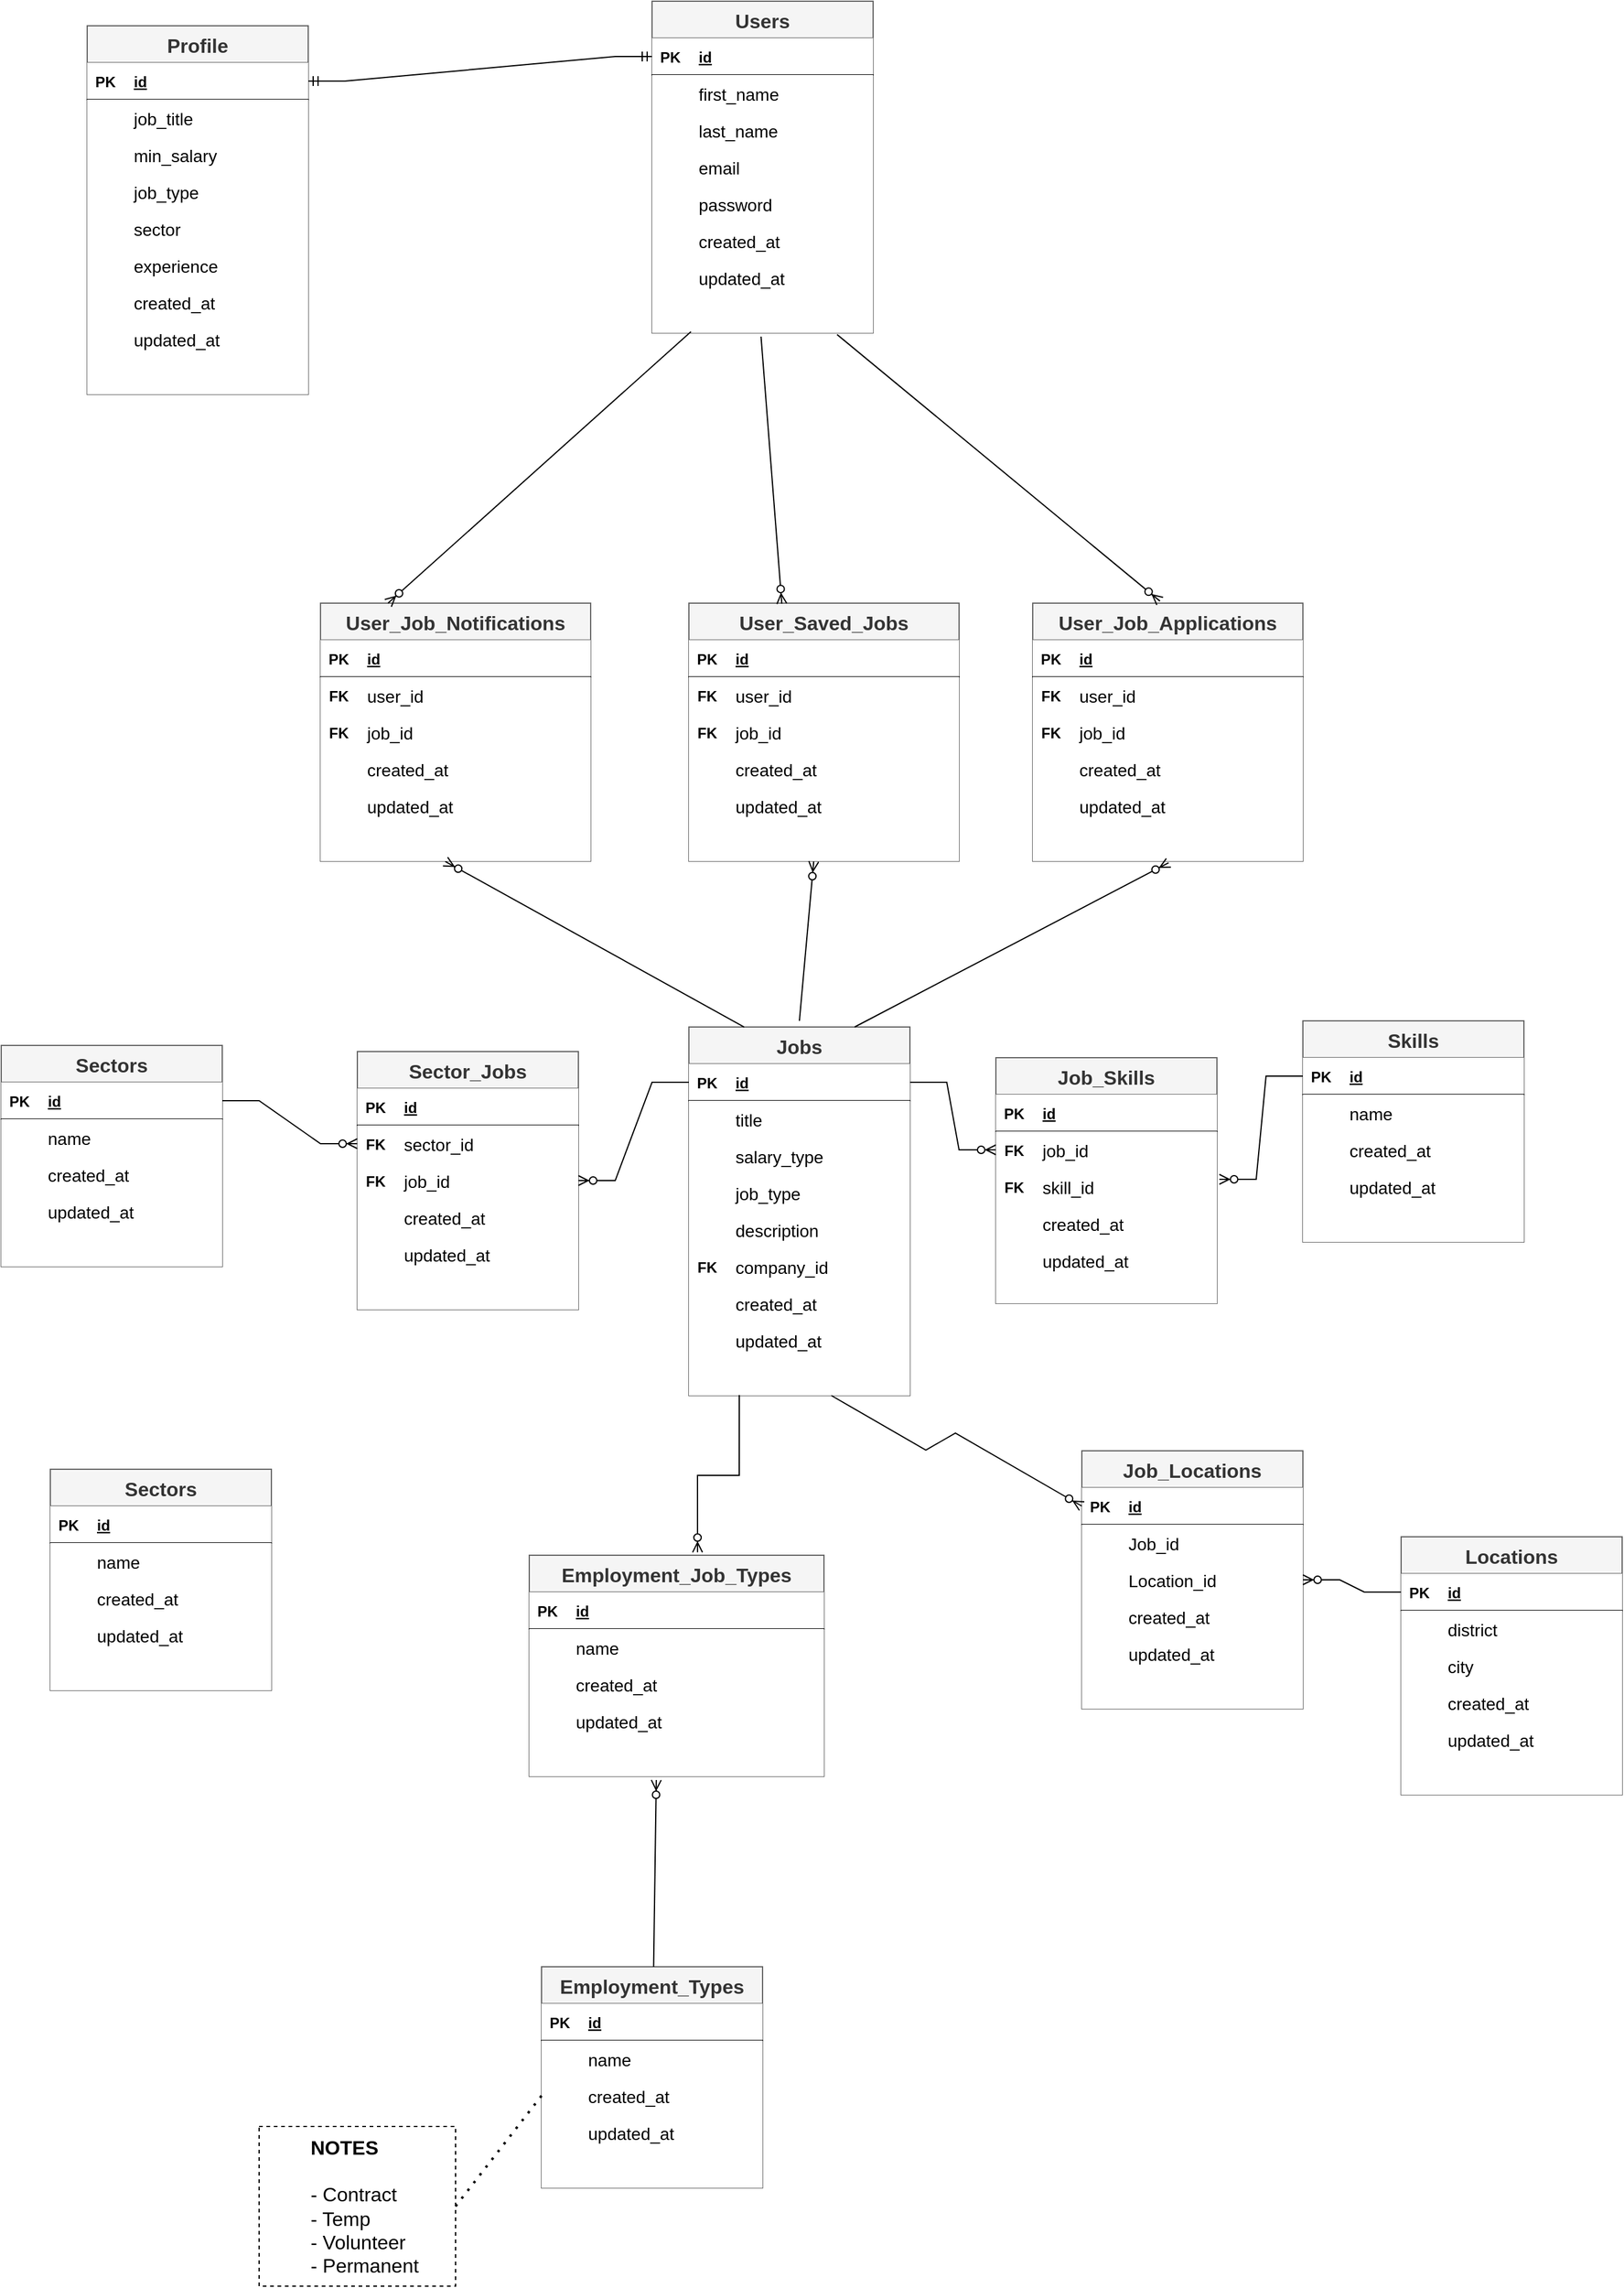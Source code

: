 <mxfile version="20.2.7" type="github">
  <diagram id="uhQM-bCHkGX7HFPnIKmd" name="ERD">
    <mxGraphModel dx="2708" dy="1912" grid="1" gridSize="10" guides="1" tooltips="1" connect="1" arrows="1" fold="1" page="1" pageScale="1" pageWidth="1169" pageHeight="827" math="0" shadow="0">
      <root>
        <mxCell id="0" />
        <mxCell id="1" parent="0" />
        <mxCell id="3-uVwh9QkpI2B6rOv8ez-14" value="Users" style="shape=table;startSize=30;container=1;collapsible=1;childLayout=tableLayout;fixedRows=1;rowLines=0;fontStyle=1;align=center;resizeLast=1;labelBackgroundColor=none;labelBorderColor=none;fillColor=#f5f5f5;fontColor=#333333;strokeColor=#666666;gradientColor=none;fontSize=16;" vertex="1" parent="1">
          <mxGeometry x="260" y="-470" width="180" height="270" as="geometry">
            <mxRectangle x="100" y="180" width="70" height="30" as="alternateBounds" />
          </mxGeometry>
        </mxCell>
        <mxCell id="3-uVwh9QkpI2B6rOv8ez-15" value="" style="shape=tableRow;horizontal=0;startSize=0;swimlaneHead=0;swimlaneBody=0;fillColor=default;collapsible=0;dropTarget=0;points=[[0,0.5],[1,0.5]];portConstraint=eastwest;top=0;left=0;right=0;bottom=1;" vertex="1" parent="3-uVwh9QkpI2B6rOv8ez-14">
          <mxGeometry y="30" width="180" height="30" as="geometry" />
        </mxCell>
        <mxCell id="3-uVwh9QkpI2B6rOv8ez-16" value="PK" style="shape=partialRectangle;connectable=0;fillColor=none;top=0;left=0;bottom=0;right=0;fontStyle=1;overflow=hidden;" vertex="1" parent="3-uVwh9QkpI2B6rOv8ez-15">
          <mxGeometry width="30" height="30" as="geometry">
            <mxRectangle width="30" height="30" as="alternateBounds" />
          </mxGeometry>
        </mxCell>
        <mxCell id="3-uVwh9QkpI2B6rOv8ez-17" value="id" style="shape=partialRectangle;connectable=0;fillColor=none;top=0;left=0;bottom=0;right=0;align=left;spacingLeft=6;fontStyle=5;overflow=hidden;" vertex="1" parent="3-uVwh9QkpI2B6rOv8ez-15">
          <mxGeometry x="30" width="150" height="30" as="geometry">
            <mxRectangle width="150" height="30" as="alternateBounds" />
          </mxGeometry>
        </mxCell>
        <mxCell id="3-uVwh9QkpI2B6rOv8ez-18" value="" style="shape=tableRow;horizontal=0;startSize=0;swimlaneHead=0;swimlaneBody=0;fillColor=default;collapsible=0;dropTarget=0;points=[[0,0.5],[1,0.5]];portConstraint=eastwest;top=0;left=0;right=0;bottom=0;labelBorderColor=none;" vertex="1" parent="3-uVwh9QkpI2B6rOv8ez-14">
          <mxGeometry y="60" width="180" height="30" as="geometry" />
        </mxCell>
        <mxCell id="3-uVwh9QkpI2B6rOv8ez-19" value="" style="shape=partialRectangle;connectable=0;fillColor=none;top=0;left=0;bottom=0;right=0;editable=1;overflow=hidden;" vertex="1" parent="3-uVwh9QkpI2B6rOv8ez-18">
          <mxGeometry width="30" height="30" as="geometry">
            <mxRectangle width="30" height="30" as="alternateBounds" />
          </mxGeometry>
        </mxCell>
        <mxCell id="3-uVwh9QkpI2B6rOv8ez-20" value="first_name" style="shape=partialRectangle;connectable=0;fillColor=none;top=0;left=0;bottom=0;right=0;align=left;spacingLeft=6;overflow=hidden;fontSize=14;" vertex="1" parent="3-uVwh9QkpI2B6rOv8ez-18">
          <mxGeometry x="30" width="150" height="30" as="geometry">
            <mxRectangle width="150" height="30" as="alternateBounds" />
          </mxGeometry>
        </mxCell>
        <mxCell id="3-uVwh9QkpI2B6rOv8ez-21" value="" style="shape=tableRow;horizontal=0;startSize=0;swimlaneHead=0;swimlaneBody=0;fillColor=default;collapsible=0;dropTarget=0;points=[[0,0.5],[1,0.5]];portConstraint=eastwest;top=0;left=0;right=0;bottom=0;" vertex="1" parent="3-uVwh9QkpI2B6rOv8ez-14">
          <mxGeometry y="90" width="180" height="30" as="geometry" />
        </mxCell>
        <mxCell id="3-uVwh9QkpI2B6rOv8ez-22" value="" style="shape=partialRectangle;connectable=0;fillColor=none;top=0;left=0;bottom=0;right=0;editable=1;overflow=hidden;" vertex="1" parent="3-uVwh9QkpI2B6rOv8ez-21">
          <mxGeometry width="30" height="30" as="geometry">
            <mxRectangle width="30" height="30" as="alternateBounds" />
          </mxGeometry>
        </mxCell>
        <mxCell id="3-uVwh9QkpI2B6rOv8ez-23" value="last_name" style="shape=partialRectangle;connectable=0;fillColor=none;top=0;left=0;bottom=0;right=0;align=left;spacingLeft=6;overflow=hidden;fontSize=14;" vertex="1" parent="3-uVwh9QkpI2B6rOv8ez-21">
          <mxGeometry x="30" width="150" height="30" as="geometry">
            <mxRectangle width="150" height="30" as="alternateBounds" />
          </mxGeometry>
        </mxCell>
        <mxCell id="3-uVwh9QkpI2B6rOv8ez-24" value="" style="shape=tableRow;horizontal=0;startSize=0;swimlaneHead=0;swimlaneBody=0;fillColor=default;collapsible=0;dropTarget=0;points=[[0,0.5],[1,0.5]];portConstraint=eastwest;top=0;left=0;right=0;bottom=0;" vertex="1" parent="3-uVwh9QkpI2B6rOv8ez-14">
          <mxGeometry y="120" width="180" height="30" as="geometry" />
        </mxCell>
        <mxCell id="3-uVwh9QkpI2B6rOv8ez-25" value="" style="shape=partialRectangle;connectable=0;fillColor=none;top=0;left=0;bottom=0;right=0;editable=1;overflow=hidden;" vertex="1" parent="3-uVwh9QkpI2B6rOv8ez-24">
          <mxGeometry width="30" height="30" as="geometry">
            <mxRectangle width="30" height="30" as="alternateBounds" />
          </mxGeometry>
        </mxCell>
        <mxCell id="3-uVwh9QkpI2B6rOv8ez-26" value="email" style="shape=partialRectangle;connectable=0;fillColor=none;top=0;left=0;bottom=0;right=0;align=left;spacingLeft=6;overflow=hidden;fontSize=14;" vertex="1" parent="3-uVwh9QkpI2B6rOv8ez-24">
          <mxGeometry x="30" width="150" height="30" as="geometry">
            <mxRectangle width="150" height="30" as="alternateBounds" />
          </mxGeometry>
        </mxCell>
        <mxCell id="3-uVwh9QkpI2B6rOv8ez-40" value="" style="shape=tableRow;horizontal=0;startSize=0;swimlaneHead=0;swimlaneBody=0;fillColor=default;collapsible=0;dropTarget=0;points=[[0,0.5],[1,0.5]];portConstraint=eastwest;top=0;left=0;right=0;bottom=0;" vertex="1" parent="3-uVwh9QkpI2B6rOv8ez-14">
          <mxGeometry y="150" width="180" height="30" as="geometry" />
        </mxCell>
        <mxCell id="3-uVwh9QkpI2B6rOv8ez-41" value="" style="shape=partialRectangle;connectable=0;fillColor=none;top=0;left=0;bottom=0;right=0;editable=1;overflow=hidden;" vertex="1" parent="3-uVwh9QkpI2B6rOv8ez-40">
          <mxGeometry width="30" height="30" as="geometry">
            <mxRectangle width="30" height="30" as="alternateBounds" />
          </mxGeometry>
        </mxCell>
        <mxCell id="3-uVwh9QkpI2B6rOv8ez-42" value="password" style="shape=partialRectangle;connectable=0;fillColor=none;top=0;left=0;bottom=0;right=0;align=left;spacingLeft=6;overflow=hidden;fontSize=14;" vertex="1" parent="3-uVwh9QkpI2B6rOv8ez-40">
          <mxGeometry x="30" width="150" height="30" as="geometry">
            <mxRectangle width="150" height="30" as="alternateBounds" />
          </mxGeometry>
        </mxCell>
        <mxCell id="3-uVwh9QkpI2B6rOv8ez-43" value="" style="shape=tableRow;horizontal=0;startSize=0;swimlaneHead=0;swimlaneBody=0;fillColor=default;collapsible=0;dropTarget=0;points=[[0,0.5],[1,0.5]];portConstraint=eastwest;top=0;left=0;right=0;bottom=0;" vertex="1" parent="3-uVwh9QkpI2B6rOv8ez-14">
          <mxGeometry y="180" width="180" height="30" as="geometry" />
        </mxCell>
        <mxCell id="3-uVwh9QkpI2B6rOv8ez-44" value="" style="shape=partialRectangle;connectable=0;fillColor=none;top=0;left=0;bottom=0;right=0;editable=1;overflow=hidden;" vertex="1" parent="3-uVwh9QkpI2B6rOv8ez-43">
          <mxGeometry width="30" height="30" as="geometry">
            <mxRectangle width="30" height="30" as="alternateBounds" />
          </mxGeometry>
        </mxCell>
        <mxCell id="3-uVwh9QkpI2B6rOv8ez-45" value="created_at" style="shape=partialRectangle;connectable=0;fillColor=none;top=0;left=0;bottom=0;right=0;align=left;spacingLeft=6;overflow=hidden;fontSize=14;" vertex="1" parent="3-uVwh9QkpI2B6rOv8ez-43">
          <mxGeometry x="30" width="150" height="30" as="geometry">
            <mxRectangle width="150" height="30" as="alternateBounds" />
          </mxGeometry>
        </mxCell>
        <mxCell id="3-uVwh9QkpI2B6rOv8ez-46" value="" style="shape=tableRow;horizontal=0;startSize=0;swimlaneHead=0;swimlaneBody=0;fillColor=default;collapsible=0;dropTarget=0;points=[[0,0.5],[1,0.5]];portConstraint=eastwest;top=0;left=0;right=0;bottom=0;" vertex="1" parent="3-uVwh9QkpI2B6rOv8ez-14">
          <mxGeometry y="210" width="180" height="30" as="geometry" />
        </mxCell>
        <mxCell id="3-uVwh9QkpI2B6rOv8ez-47" value="" style="shape=partialRectangle;connectable=0;fillColor=none;top=0;left=0;bottom=0;right=0;editable=1;overflow=hidden;" vertex="1" parent="3-uVwh9QkpI2B6rOv8ez-46">
          <mxGeometry width="30" height="30" as="geometry">
            <mxRectangle width="30" height="30" as="alternateBounds" />
          </mxGeometry>
        </mxCell>
        <mxCell id="3-uVwh9QkpI2B6rOv8ez-48" value="updated_at" style="shape=partialRectangle;connectable=0;fillColor=none;top=0;left=0;bottom=0;right=0;align=left;spacingLeft=6;overflow=hidden;fontSize=14;" vertex="1" parent="3-uVwh9QkpI2B6rOv8ez-46">
          <mxGeometry x="30" width="150" height="30" as="geometry">
            <mxRectangle width="150" height="30" as="alternateBounds" />
          </mxGeometry>
        </mxCell>
        <mxCell id="3-uVwh9QkpI2B6rOv8ez-49" value="" style="shape=tableRow;horizontal=0;startSize=0;swimlaneHead=0;swimlaneBody=0;fillColor=default;collapsible=0;dropTarget=0;points=[[0,0.5],[1,0.5]];portConstraint=eastwest;top=0;left=0;right=0;bottom=0;" vertex="1" parent="3-uVwh9QkpI2B6rOv8ez-14">
          <mxGeometry y="240" width="180" height="30" as="geometry" />
        </mxCell>
        <mxCell id="3-uVwh9QkpI2B6rOv8ez-50" value="" style="shape=partialRectangle;connectable=0;fillColor=none;top=0;left=0;bottom=0;right=0;editable=1;overflow=hidden;" vertex="1" parent="3-uVwh9QkpI2B6rOv8ez-49">
          <mxGeometry width="30" height="30" as="geometry">
            <mxRectangle width="30" height="30" as="alternateBounds" />
          </mxGeometry>
        </mxCell>
        <mxCell id="3-uVwh9QkpI2B6rOv8ez-51" value="" style="shape=partialRectangle;connectable=0;fillColor=none;top=0;left=0;bottom=0;right=0;align=left;spacingLeft=6;overflow=hidden;fontSize=14;" vertex="1" parent="3-uVwh9QkpI2B6rOv8ez-49">
          <mxGeometry x="30" width="150" height="30" as="geometry">
            <mxRectangle width="150" height="30" as="alternateBounds" />
          </mxGeometry>
        </mxCell>
        <mxCell id="3-uVwh9QkpI2B6rOv8ez-52" value="Sectors" style="shape=table;startSize=30;container=1;collapsible=1;childLayout=tableLayout;fixedRows=1;rowLines=0;fontStyle=1;align=center;resizeLast=1;labelBackgroundColor=none;labelBorderColor=none;fillColor=#f5f5f5;fontColor=#333333;strokeColor=#666666;gradientColor=none;fontSize=16;" vertex="1" parent="1">
          <mxGeometry x="-270" y="380" width="180" height="180" as="geometry">
            <mxRectangle x="100" y="180" width="70" height="30" as="alternateBounds" />
          </mxGeometry>
        </mxCell>
        <mxCell id="3-uVwh9QkpI2B6rOv8ez-53" value="" style="shape=tableRow;horizontal=0;startSize=0;swimlaneHead=0;swimlaneBody=0;fillColor=default;collapsible=0;dropTarget=0;points=[[0,0.5],[1,0.5]];portConstraint=eastwest;top=0;left=0;right=0;bottom=1;" vertex="1" parent="3-uVwh9QkpI2B6rOv8ez-52">
          <mxGeometry y="30" width="180" height="30" as="geometry" />
        </mxCell>
        <mxCell id="3-uVwh9QkpI2B6rOv8ez-54" value="PK" style="shape=partialRectangle;connectable=0;fillColor=none;top=0;left=0;bottom=0;right=0;fontStyle=1;overflow=hidden;" vertex="1" parent="3-uVwh9QkpI2B6rOv8ez-53">
          <mxGeometry width="30" height="30" as="geometry">
            <mxRectangle width="30" height="30" as="alternateBounds" />
          </mxGeometry>
        </mxCell>
        <mxCell id="3-uVwh9QkpI2B6rOv8ez-55" value="id" style="shape=partialRectangle;connectable=0;fillColor=none;top=0;left=0;bottom=0;right=0;align=left;spacingLeft=6;fontStyle=5;overflow=hidden;" vertex="1" parent="3-uVwh9QkpI2B6rOv8ez-53">
          <mxGeometry x="30" width="150" height="30" as="geometry">
            <mxRectangle width="150" height="30" as="alternateBounds" />
          </mxGeometry>
        </mxCell>
        <mxCell id="3-uVwh9QkpI2B6rOv8ez-56" value="" style="shape=tableRow;horizontal=0;startSize=0;swimlaneHead=0;swimlaneBody=0;fillColor=default;collapsible=0;dropTarget=0;points=[[0,0.5],[1,0.5]];portConstraint=eastwest;top=0;left=0;right=0;bottom=0;labelBorderColor=none;" vertex="1" parent="3-uVwh9QkpI2B6rOv8ez-52">
          <mxGeometry y="60" width="180" height="30" as="geometry" />
        </mxCell>
        <mxCell id="3-uVwh9QkpI2B6rOv8ez-57" value="" style="shape=partialRectangle;connectable=0;fillColor=none;top=0;left=0;bottom=0;right=0;editable=1;overflow=hidden;" vertex="1" parent="3-uVwh9QkpI2B6rOv8ez-56">
          <mxGeometry width="30" height="30" as="geometry">
            <mxRectangle width="30" height="30" as="alternateBounds" />
          </mxGeometry>
        </mxCell>
        <mxCell id="3-uVwh9QkpI2B6rOv8ez-58" value="name" style="shape=partialRectangle;connectable=0;fillColor=none;top=0;left=0;bottom=0;right=0;align=left;spacingLeft=6;overflow=hidden;fontSize=14;" vertex="1" parent="3-uVwh9QkpI2B6rOv8ez-56">
          <mxGeometry x="30" width="150" height="30" as="geometry">
            <mxRectangle width="150" height="30" as="alternateBounds" />
          </mxGeometry>
        </mxCell>
        <mxCell id="3-uVwh9QkpI2B6rOv8ez-68" value="" style="shape=tableRow;horizontal=0;startSize=0;swimlaneHead=0;swimlaneBody=0;fillColor=default;collapsible=0;dropTarget=0;points=[[0,0.5],[1,0.5]];portConstraint=eastwest;top=0;left=0;right=0;bottom=0;" vertex="1" parent="3-uVwh9QkpI2B6rOv8ez-52">
          <mxGeometry y="90" width="180" height="30" as="geometry" />
        </mxCell>
        <mxCell id="3-uVwh9QkpI2B6rOv8ez-69" value="" style="shape=partialRectangle;connectable=0;fillColor=none;top=0;left=0;bottom=0;right=0;editable=1;overflow=hidden;" vertex="1" parent="3-uVwh9QkpI2B6rOv8ez-68">
          <mxGeometry width="30" height="30" as="geometry">
            <mxRectangle width="30" height="30" as="alternateBounds" />
          </mxGeometry>
        </mxCell>
        <mxCell id="3-uVwh9QkpI2B6rOv8ez-70" value="created_at" style="shape=partialRectangle;connectable=0;fillColor=none;top=0;left=0;bottom=0;right=0;align=left;spacingLeft=6;overflow=hidden;fontSize=14;" vertex="1" parent="3-uVwh9QkpI2B6rOv8ez-68">
          <mxGeometry x="30" width="150" height="30" as="geometry">
            <mxRectangle width="150" height="30" as="alternateBounds" />
          </mxGeometry>
        </mxCell>
        <mxCell id="3-uVwh9QkpI2B6rOv8ez-71" value="" style="shape=tableRow;horizontal=0;startSize=0;swimlaneHead=0;swimlaneBody=0;fillColor=default;collapsible=0;dropTarget=0;points=[[0,0.5],[1,0.5]];portConstraint=eastwest;top=0;left=0;right=0;bottom=0;" vertex="1" parent="3-uVwh9QkpI2B6rOv8ez-52">
          <mxGeometry y="120" width="180" height="30" as="geometry" />
        </mxCell>
        <mxCell id="3-uVwh9QkpI2B6rOv8ez-72" value="" style="shape=partialRectangle;connectable=0;fillColor=none;top=0;left=0;bottom=0;right=0;editable=1;overflow=hidden;" vertex="1" parent="3-uVwh9QkpI2B6rOv8ez-71">
          <mxGeometry width="30" height="30" as="geometry">
            <mxRectangle width="30" height="30" as="alternateBounds" />
          </mxGeometry>
        </mxCell>
        <mxCell id="3-uVwh9QkpI2B6rOv8ez-73" value="updated_at" style="shape=partialRectangle;connectable=0;fillColor=none;top=0;left=0;bottom=0;right=0;align=left;spacingLeft=6;overflow=hidden;fontSize=14;" vertex="1" parent="3-uVwh9QkpI2B6rOv8ez-71">
          <mxGeometry x="30" width="150" height="30" as="geometry">
            <mxRectangle width="150" height="30" as="alternateBounds" />
          </mxGeometry>
        </mxCell>
        <mxCell id="3-uVwh9QkpI2B6rOv8ez-74" value="" style="shape=tableRow;horizontal=0;startSize=0;swimlaneHead=0;swimlaneBody=0;fillColor=default;collapsible=0;dropTarget=0;points=[[0,0.5],[1,0.5]];portConstraint=eastwest;top=0;left=0;right=0;bottom=0;" vertex="1" parent="3-uVwh9QkpI2B6rOv8ez-52">
          <mxGeometry y="150" width="180" height="30" as="geometry" />
        </mxCell>
        <mxCell id="3-uVwh9QkpI2B6rOv8ez-75" value="" style="shape=partialRectangle;connectable=0;fillColor=none;top=0;left=0;bottom=0;right=0;editable=1;overflow=hidden;" vertex="1" parent="3-uVwh9QkpI2B6rOv8ez-74">
          <mxGeometry width="30" height="30" as="geometry">
            <mxRectangle width="30" height="30" as="alternateBounds" />
          </mxGeometry>
        </mxCell>
        <mxCell id="3-uVwh9QkpI2B6rOv8ez-76" value="" style="shape=partialRectangle;connectable=0;fillColor=none;top=0;left=0;bottom=0;right=0;align=left;spacingLeft=6;overflow=hidden;fontSize=14;" vertex="1" parent="3-uVwh9QkpI2B6rOv8ez-74">
          <mxGeometry x="30" width="150" height="30" as="geometry">
            <mxRectangle width="150" height="30" as="alternateBounds" />
          </mxGeometry>
        </mxCell>
        <mxCell id="3-uVwh9QkpI2B6rOv8ez-78" value="Locations" style="shape=table;startSize=30;container=1;collapsible=1;childLayout=tableLayout;fixedRows=1;rowLines=0;fontStyle=1;align=center;resizeLast=1;labelBackgroundColor=none;labelBorderColor=none;fillColor=#f5f5f5;fontColor=#333333;strokeColor=#666666;gradientColor=none;fontSize=16;" vertex="1" parent="1">
          <mxGeometry x="870" y="780" width="180" height="210" as="geometry">
            <mxRectangle x="100" y="180" width="70" height="30" as="alternateBounds" />
          </mxGeometry>
        </mxCell>
        <mxCell id="3-uVwh9QkpI2B6rOv8ez-79" value="" style="shape=tableRow;horizontal=0;startSize=0;swimlaneHead=0;swimlaneBody=0;fillColor=default;collapsible=0;dropTarget=0;points=[[0,0.5],[1,0.5]];portConstraint=eastwest;top=0;left=0;right=0;bottom=1;" vertex="1" parent="3-uVwh9QkpI2B6rOv8ez-78">
          <mxGeometry y="30" width="180" height="30" as="geometry" />
        </mxCell>
        <mxCell id="3-uVwh9QkpI2B6rOv8ez-80" value="PK" style="shape=partialRectangle;connectable=0;fillColor=none;top=0;left=0;bottom=0;right=0;fontStyle=1;overflow=hidden;" vertex="1" parent="3-uVwh9QkpI2B6rOv8ez-79">
          <mxGeometry width="30" height="30" as="geometry">
            <mxRectangle width="30" height="30" as="alternateBounds" />
          </mxGeometry>
        </mxCell>
        <mxCell id="3-uVwh9QkpI2B6rOv8ez-81" value="id" style="shape=partialRectangle;connectable=0;fillColor=none;top=0;left=0;bottom=0;right=0;align=left;spacingLeft=6;fontStyle=5;overflow=hidden;" vertex="1" parent="3-uVwh9QkpI2B6rOv8ez-79">
          <mxGeometry x="30" width="150" height="30" as="geometry">
            <mxRectangle width="150" height="30" as="alternateBounds" />
          </mxGeometry>
        </mxCell>
        <mxCell id="3-uVwh9QkpI2B6rOv8ez-82" value="" style="shape=tableRow;horizontal=0;startSize=0;swimlaneHead=0;swimlaneBody=0;fillColor=default;collapsible=0;dropTarget=0;points=[[0,0.5],[1,0.5]];portConstraint=eastwest;top=0;left=0;right=0;bottom=0;labelBorderColor=none;" vertex="1" parent="3-uVwh9QkpI2B6rOv8ez-78">
          <mxGeometry y="60" width="180" height="30" as="geometry" />
        </mxCell>
        <mxCell id="3-uVwh9QkpI2B6rOv8ez-83" value="" style="shape=partialRectangle;connectable=0;fillColor=none;top=0;left=0;bottom=0;right=0;editable=1;overflow=hidden;" vertex="1" parent="3-uVwh9QkpI2B6rOv8ez-82">
          <mxGeometry width="30" height="30" as="geometry">
            <mxRectangle width="30" height="30" as="alternateBounds" />
          </mxGeometry>
        </mxCell>
        <mxCell id="3-uVwh9QkpI2B6rOv8ez-84" value="district" style="shape=partialRectangle;connectable=0;fillColor=none;top=0;left=0;bottom=0;right=0;align=left;spacingLeft=6;overflow=hidden;fontSize=14;" vertex="1" parent="3-uVwh9QkpI2B6rOv8ez-82">
          <mxGeometry x="30" width="150" height="30" as="geometry">
            <mxRectangle width="150" height="30" as="alternateBounds" />
          </mxGeometry>
        </mxCell>
        <mxCell id="3-uVwh9QkpI2B6rOv8ez-95" value="" style="shape=tableRow;horizontal=0;startSize=0;swimlaneHead=0;swimlaneBody=0;fillColor=default;collapsible=0;dropTarget=0;points=[[0,0.5],[1,0.5]];portConstraint=eastwest;top=0;left=0;right=0;bottom=0;labelBorderColor=none;" vertex="1" parent="3-uVwh9QkpI2B6rOv8ez-78">
          <mxGeometry y="90" width="180" height="30" as="geometry" />
        </mxCell>
        <mxCell id="3-uVwh9QkpI2B6rOv8ez-96" value="" style="shape=partialRectangle;connectable=0;fillColor=none;top=0;left=0;bottom=0;right=0;editable=1;overflow=hidden;" vertex="1" parent="3-uVwh9QkpI2B6rOv8ez-95">
          <mxGeometry width="30" height="30" as="geometry">
            <mxRectangle width="30" height="30" as="alternateBounds" />
          </mxGeometry>
        </mxCell>
        <mxCell id="3-uVwh9QkpI2B6rOv8ez-97" value="city" style="shape=partialRectangle;connectable=0;fillColor=none;top=0;left=0;bottom=0;right=0;align=left;spacingLeft=6;overflow=hidden;fontSize=14;" vertex="1" parent="3-uVwh9QkpI2B6rOv8ez-95">
          <mxGeometry x="30" width="150" height="30" as="geometry">
            <mxRectangle width="150" height="30" as="alternateBounds" />
          </mxGeometry>
        </mxCell>
        <mxCell id="3-uVwh9QkpI2B6rOv8ez-85" value="" style="shape=tableRow;horizontal=0;startSize=0;swimlaneHead=0;swimlaneBody=0;fillColor=default;collapsible=0;dropTarget=0;points=[[0,0.5],[1,0.5]];portConstraint=eastwest;top=0;left=0;right=0;bottom=0;" vertex="1" parent="3-uVwh9QkpI2B6rOv8ez-78">
          <mxGeometry y="120" width="180" height="30" as="geometry" />
        </mxCell>
        <mxCell id="3-uVwh9QkpI2B6rOv8ez-86" value="" style="shape=partialRectangle;connectable=0;fillColor=none;top=0;left=0;bottom=0;right=0;editable=1;overflow=hidden;" vertex="1" parent="3-uVwh9QkpI2B6rOv8ez-85">
          <mxGeometry width="30" height="30" as="geometry">
            <mxRectangle width="30" height="30" as="alternateBounds" />
          </mxGeometry>
        </mxCell>
        <mxCell id="3-uVwh9QkpI2B6rOv8ez-87" value="created_at" style="shape=partialRectangle;connectable=0;fillColor=none;top=0;left=0;bottom=0;right=0;align=left;spacingLeft=6;overflow=hidden;fontSize=14;" vertex="1" parent="3-uVwh9QkpI2B6rOv8ez-85">
          <mxGeometry x="30" width="150" height="30" as="geometry">
            <mxRectangle width="150" height="30" as="alternateBounds" />
          </mxGeometry>
        </mxCell>
        <mxCell id="3-uVwh9QkpI2B6rOv8ez-88" value="" style="shape=tableRow;horizontal=0;startSize=0;swimlaneHead=0;swimlaneBody=0;fillColor=default;collapsible=0;dropTarget=0;points=[[0,0.5],[1,0.5]];portConstraint=eastwest;top=0;left=0;right=0;bottom=0;" vertex="1" parent="3-uVwh9QkpI2B6rOv8ez-78">
          <mxGeometry y="150" width="180" height="30" as="geometry" />
        </mxCell>
        <mxCell id="3-uVwh9QkpI2B6rOv8ez-89" value="" style="shape=partialRectangle;connectable=0;fillColor=none;top=0;left=0;bottom=0;right=0;editable=1;overflow=hidden;" vertex="1" parent="3-uVwh9QkpI2B6rOv8ez-88">
          <mxGeometry width="30" height="30" as="geometry">
            <mxRectangle width="30" height="30" as="alternateBounds" />
          </mxGeometry>
        </mxCell>
        <mxCell id="3-uVwh9QkpI2B6rOv8ez-90" value="updated_at" style="shape=partialRectangle;connectable=0;fillColor=none;top=0;left=0;bottom=0;right=0;align=left;spacingLeft=6;overflow=hidden;fontSize=14;" vertex="1" parent="3-uVwh9QkpI2B6rOv8ez-88">
          <mxGeometry x="30" width="150" height="30" as="geometry">
            <mxRectangle width="150" height="30" as="alternateBounds" />
          </mxGeometry>
        </mxCell>
        <mxCell id="3-uVwh9QkpI2B6rOv8ez-91" value="" style="shape=tableRow;horizontal=0;startSize=0;swimlaneHead=0;swimlaneBody=0;fillColor=default;collapsible=0;dropTarget=0;points=[[0,0.5],[1,0.5]];portConstraint=eastwest;top=0;left=0;right=0;bottom=0;" vertex="1" parent="3-uVwh9QkpI2B6rOv8ez-78">
          <mxGeometry y="180" width="180" height="30" as="geometry" />
        </mxCell>
        <mxCell id="3-uVwh9QkpI2B6rOv8ez-92" value="" style="shape=partialRectangle;connectable=0;fillColor=none;top=0;left=0;bottom=0;right=0;editable=1;overflow=hidden;" vertex="1" parent="3-uVwh9QkpI2B6rOv8ez-91">
          <mxGeometry width="30" height="30" as="geometry">
            <mxRectangle width="30" height="30" as="alternateBounds" />
          </mxGeometry>
        </mxCell>
        <mxCell id="3-uVwh9QkpI2B6rOv8ez-93" value="" style="shape=partialRectangle;connectable=0;fillColor=none;top=0;left=0;bottom=0;right=0;align=left;spacingLeft=6;overflow=hidden;fontSize=14;" vertex="1" parent="3-uVwh9QkpI2B6rOv8ez-91">
          <mxGeometry x="30" width="150" height="30" as="geometry">
            <mxRectangle width="150" height="30" as="alternateBounds" />
          </mxGeometry>
        </mxCell>
        <mxCell id="3-uVwh9QkpI2B6rOv8ez-98" value="Jobs" style="shape=table;startSize=30;container=1;collapsible=1;childLayout=tableLayout;fixedRows=1;rowLines=0;fontStyle=1;align=center;resizeLast=1;labelBackgroundColor=none;labelBorderColor=none;fillColor=#f5f5f5;fontColor=#333333;strokeColor=#666666;gradientColor=none;fontSize=16;" vertex="1" parent="1">
          <mxGeometry x="290" y="365" width="180" height="300" as="geometry">
            <mxRectangle x="100" y="180" width="70" height="30" as="alternateBounds" />
          </mxGeometry>
        </mxCell>
        <mxCell id="3-uVwh9QkpI2B6rOv8ez-99" value="" style="shape=tableRow;horizontal=0;startSize=0;swimlaneHead=0;swimlaneBody=0;fillColor=default;collapsible=0;dropTarget=0;points=[[0,0.5],[1,0.5]];portConstraint=eastwest;top=0;left=0;right=0;bottom=1;" vertex="1" parent="3-uVwh9QkpI2B6rOv8ez-98">
          <mxGeometry y="30" width="180" height="30" as="geometry" />
        </mxCell>
        <mxCell id="3-uVwh9QkpI2B6rOv8ez-100" value="PK" style="shape=partialRectangle;connectable=0;fillColor=none;top=0;left=0;bottom=0;right=0;fontStyle=1;overflow=hidden;" vertex="1" parent="3-uVwh9QkpI2B6rOv8ez-99">
          <mxGeometry width="30" height="30" as="geometry">
            <mxRectangle width="30" height="30" as="alternateBounds" />
          </mxGeometry>
        </mxCell>
        <mxCell id="3-uVwh9QkpI2B6rOv8ez-101" value="id" style="shape=partialRectangle;connectable=0;fillColor=none;top=0;left=0;bottom=0;right=0;align=left;spacingLeft=6;fontStyle=5;overflow=hidden;" vertex="1" parent="3-uVwh9QkpI2B6rOv8ez-99">
          <mxGeometry x="30" width="150" height="30" as="geometry">
            <mxRectangle width="150" height="30" as="alternateBounds" />
          </mxGeometry>
        </mxCell>
        <mxCell id="3-uVwh9QkpI2B6rOv8ez-102" value="" style="shape=tableRow;horizontal=0;startSize=0;swimlaneHead=0;swimlaneBody=0;fillColor=default;collapsible=0;dropTarget=0;points=[[0,0.5],[1,0.5]];portConstraint=eastwest;top=0;left=0;right=0;bottom=0;labelBorderColor=none;" vertex="1" parent="3-uVwh9QkpI2B6rOv8ez-98">
          <mxGeometry y="60" width="180" height="30" as="geometry" />
        </mxCell>
        <mxCell id="3-uVwh9QkpI2B6rOv8ez-103" value="" style="shape=partialRectangle;connectable=0;fillColor=none;top=0;left=0;bottom=0;right=0;editable=1;overflow=hidden;" vertex="1" parent="3-uVwh9QkpI2B6rOv8ez-102">
          <mxGeometry width="30" height="30" as="geometry">
            <mxRectangle width="30" height="30" as="alternateBounds" />
          </mxGeometry>
        </mxCell>
        <mxCell id="3-uVwh9QkpI2B6rOv8ez-104" value="title" style="shape=partialRectangle;connectable=0;fillColor=none;top=0;left=0;bottom=0;right=0;align=left;spacingLeft=6;overflow=hidden;fontSize=14;" vertex="1" parent="3-uVwh9QkpI2B6rOv8ez-102">
          <mxGeometry x="30" width="150" height="30" as="geometry">
            <mxRectangle width="150" height="30" as="alternateBounds" />
          </mxGeometry>
        </mxCell>
        <mxCell id="3-uVwh9QkpI2B6rOv8ez-105" value="" style="shape=tableRow;horizontal=0;startSize=0;swimlaneHead=0;swimlaneBody=0;fillColor=default;collapsible=0;dropTarget=0;points=[[0,0.5],[1,0.5]];portConstraint=eastwest;top=0;left=0;right=0;bottom=0;labelBorderColor=none;" vertex="1" parent="3-uVwh9QkpI2B6rOv8ez-98">
          <mxGeometry y="90" width="180" height="30" as="geometry" />
        </mxCell>
        <mxCell id="3-uVwh9QkpI2B6rOv8ez-106" value="" style="shape=partialRectangle;connectable=0;fillColor=none;top=0;left=0;bottom=0;right=0;editable=1;overflow=hidden;" vertex="1" parent="3-uVwh9QkpI2B6rOv8ez-105">
          <mxGeometry width="30" height="30" as="geometry">
            <mxRectangle width="30" height="30" as="alternateBounds" />
          </mxGeometry>
        </mxCell>
        <mxCell id="3-uVwh9QkpI2B6rOv8ez-107" value="salary_type" style="shape=partialRectangle;connectable=0;fillColor=none;top=0;left=0;bottom=0;right=0;align=left;spacingLeft=6;overflow=hidden;fontSize=14;" vertex="1" parent="3-uVwh9QkpI2B6rOv8ez-105">
          <mxGeometry x="30" width="150" height="30" as="geometry">
            <mxRectangle width="150" height="30" as="alternateBounds" />
          </mxGeometry>
        </mxCell>
        <mxCell id="3-uVwh9QkpI2B6rOv8ez-121" value="" style="shape=tableRow;horizontal=0;startSize=0;swimlaneHead=0;swimlaneBody=0;fillColor=default;collapsible=0;dropTarget=0;points=[[0,0.5],[1,0.5]];portConstraint=eastwest;top=0;left=0;right=0;bottom=0;labelBorderColor=none;" vertex="1" parent="3-uVwh9QkpI2B6rOv8ez-98">
          <mxGeometry y="120" width="180" height="30" as="geometry" />
        </mxCell>
        <mxCell id="3-uVwh9QkpI2B6rOv8ez-122" value="" style="shape=partialRectangle;connectable=0;fillColor=none;top=0;left=0;bottom=0;right=0;editable=1;overflow=hidden;" vertex="1" parent="3-uVwh9QkpI2B6rOv8ez-121">
          <mxGeometry width="30" height="30" as="geometry">
            <mxRectangle width="30" height="30" as="alternateBounds" />
          </mxGeometry>
        </mxCell>
        <mxCell id="3-uVwh9QkpI2B6rOv8ez-123" value="job_type" style="shape=partialRectangle;connectable=0;fillColor=none;top=0;left=0;bottom=0;right=0;align=left;spacingLeft=6;overflow=hidden;fontSize=14;" vertex="1" parent="3-uVwh9QkpI2B6rOv8ez-121">
          <mxGeometry x="30" width="150" height="30" as="geometry">
            <mxRectangle width="150" height="30" as="alternateBounds" />
          </mxGeometry>
        </mxCell>
        <mxCell id="3-uVwh9QkpI2B6rOv8ez-124" value="" style="shape=tableRow;horizontal=0;startSize=0;swimlaneHead=0;swimlaneBody=0;fillColor=default;collapsible=0;dropTarget=0;points=[[0,0.5],[1,0.5]];portConstraint=eastwest;top=0;left=0;right=0;bottom=0;labelBorderColor=none;" vertex="1" parent="3-uVwh9QkpI2B6rOv8ez-98">
          <mxGeometry y="150" width="180" height="30" as="geometry" />
        </mxCell>
        <mxCell id="3-uVwh9QkpI2B6rOv8ez-125" value="" style="shape=partialRectangle;connectable=0;fillColor=none;top=0;left=0;bottom=0;right=0;editable=1;overflow=hidden;" vertex="1" parent="3-uVwh9QkpI2B6rOv8ez-124">
          <mxGeometry width="30" height="30" as="geometry">
            <mxRectangle width="30" height="30" as="alternateBounds" />
          </mxGeometry>
        </mxCell>
        <mxCell id="3-uVwh9QkpI2B6rOv8ez-126" value="description" style="shape=partialRectangle;connectable=0;fillColor=none;top=0;left=0;bottom=0;right=0;align=left;spacingLeft=6;overflow=hidden;fontSize=14;" vertex="1" parent="3-uVwh9QkpI2B6rOv8ez-124">
          <mxGeometry x="30" width="150" height="30" as="geometry">
            <mxRectangle width="150" height="30" as="alternateBounds" />
          </mxGeometry>
        </mxCell>
        <mxCell id="3-uVwh9QkpI2B6rOv8ez-127" value="" style="shape=tableRow;horizontal=0;startSize=0;swimlaneHead=0;swimlaneBody=0;fillColor=default;collapsible=0;dropTarget=0;points=[[0,0.5],[1,0.5]];portConstraint=eastwest;top=0;left=0;right=0;bottom=0;labelBorderColor=none;" vertex="1" parent="3-uVwh9QkpI2B6rOv8ez-98">
          <mxGeometry y="180" width="180" height="30" as="geometry" />
        </mxCell>
        <mxCell id="3-uVwh9QkpI2B6rOv8ez-128" value="FK" style="shape=partialRectangle;connectable=0;fillColor=none;top=0;left=0;bottom=0;right=0;editable=1;overflow=hidden;fontStyle=1" vertex="1" parent="3-uVwh9QkpI2B6rOv8ez-127">
          <mxGeometry width="30" height="30" as="geometry">
            <mxRectangle width="30" height="30" as="alternateBounds" />
          </mxGeometry>
        </mxCell>
        <mxCell id="3-uVwh9QkpI2B6rOv8ez-129" value="company_id" style="shape=partialRectangle;connectable=0;fillColor=none;top=0;left=0;bottom=0;right=0;align=left;spacingLeft=6;overflow=hidden;fontSize=14;" vertex="1" parent="3-uVwh9QkpI2B6rOv8ez-127">
          <mxGeometry x="30" width="150" height="30" as="geometry">
            <mxRectangle width="150" height="30" as="alternateBounds" />
          </mxGeometry>
        </mxCell>
        <mxCell id="3-uVwh9QkpI2B6rOv8ez-108" value="" style="shape=tableRow;horizontal=0;startSize=0;swimlaneHead=0;swimlaneBody=0;fillColor=default;collapsible=0;dropTarget=0;points=[[0,0.5],[1,0.5]];portConstraint=eastwest;top=0;left=0;right=0;bottom=0;" vertex="1" parent="3-uVwh9QkpI2B6rOv8ez-98">
          <mxGeometry y="210" width="180" height="30" as="geometry" />
        </mxCell>
        <mxCell id="3-uVwh9QkpI2B6rOv8ez-109" value="" style="shape=partialRectangle;connectable=0;fillColor=none;top=0;left=0;bottom=0;right=0;editable=1;overflow=hidden;" vertex="1" parent="3-uVwh9QkpI2B6rOv8ez-108">
          <mxGeometry width="30" height="30" as="geometry">
            <mxRectangle width="30" height="30" as="alternateBounds" />
          </mxGeometry>
        </mxCell>
        <mxCell id="3-uVwh9QkpI2B6rOv8ez-110" value="created_at" style="shape=partialRectangle;connectable=0;fillColor=none;top=0;left=0;bottom=0;right=0;align=left;spacingLeft=6;overflow=hidden;fontSize=14;" vertex="1" parent="3-uVwh9QkpI2B6rOv8ez-108">
          <mxGeometry x="30" width="150" height="30" as="geometry">
            <mxRectangle width="150" height="30" as="alternateBounds" />
          </mxGeometry>
        </mxCell>
        <mxCell id="3-uVwh9QkpI2B6rOv8ez-111" value="" style="shape=tableRow;horizontal=0;startSize=0;swimlaneHead=0;swimlaneBody=0;fillColor=default;collapsible=0;dropTarget=0;points=[[0,0.5],[1,0.5]];portConstraint=eastwest;top=0;left=0;right=0;bottom=0;" vertex="1" parent="3-uVwh9QkpI2B6rOv8ez-98">
          <mxGeometry y="240" width="180" height="30" as="geometry" />
        </mxCell>
        <mxCell id="3-uVwh9QkpI2B6rOv8ez-112" value="" style="shape=partialRectangle;connectable=0;fillColor=none;top=0;left=0;bottom=0;right=0;editable=1;overflow=hidden;" vertex="1" parent="3-uVwh9QkpI2B6rOv8ez-111">
          <mxGeometry width="30" height="30" as="geometry">
            <mxRectangle width="30" height="30" as="alternateBounds" />
          </mxGeometry>
        </mxCell>
        <mxCell id="3-uVwh9QkpI2B6rOv8ez-113" value="updated_at" style="shape=partialRectangle;connectable=0;fillColor=none;top=0;left=0;bottom=0;right=0;align=left;spacingLeft=6;overflow=hidden;fontSize=14;" vertex="1" parent="3-uVwh9QkpI2B6rOv8ez-111">
          <mxGeometry x="30" width="150" height="30" as="geometry">
            <mxRectangle width="150" height="30" as="alternateBounds" />
          </mxGeometry>
        </mxCell>
        <mxCell id="3-uVwh9QkpI2B6rOv8ez-114" value="" style="shape=tableRow;horizontal=0;startSize=0;swimlaneHead=0;swimlaneBody=0;fillColor=default;collapsible=0;dropTarget=0;points=[[0,0.5],[1,0.5]];portConstraint=eastwest;top=0;left=0;right=0;bottom=0;" vertex="1" parent="3-uVwh9QkpI2B6rOv8ez-98">
          <mxGeometry y="270" width="180" height="30" as="geometry" />
        </mxCell>
        <mxCell id="3-uVwh9QkpI2B6rOv8ez-115" value="" style="shape=partialRectangle;connectable=0;fillColor=none;top=0;left=0;bottom=0;right=0;editable=1;overflow=hidden;" vertex="1" parent="3-uVwh9QkpI2B6rOv8ez-114">
          <mxGeometry width="30" height="30" as="geometry">
            <mxRectangle width="30" height="30" as="alternateBounds" />
          </mxGeometry>
        </mxCell>
        <mxCell id="3-uVwh9QkpI2B6rOv8ez-116" value="" style="shape=partialRectangle;connectable=0;fillColor=none;top=0;left=0;bottom=0;right=0;align=left;spacingLeft=6;overflow=hidden;fontSize=14;" vertex="1" parent="3-uVwh9QkpI2B6rOv8ez-114">
          <mxGeometry x="30" width="150" height="30" as="geometry">
            <mxRectangle width="150" height="30" as="alternateBounds" />
          </mxGeometry>
        </mxCell>
        <mxCell id="3-uVwh9QkpI2B6rOv8ez-130" value="Skills" style="shape=table;startSize=30;container=1;collapsible=1;childLayout=tableLayout;fixedRows=1;rowLines=0;fontStyle=1;align=center;resizeLast=1;labelBackgroundColor=none;labelBorderColor=none;fillColor=#f5f5f5;fontColor=#333333;strokeColor=#666666;gradientColor=none;fontSize=16;" vertex="1" parent="1">
          <mxGeometry x="790" y="360" width="180" height="180" as="geometry">
            <mxRectangle x="100" y="180" width="70" height="30" as="alternateBounds" />
          </mxGeometry>
        </mxCell>
        <mxCell id="3-uVwh9QkpI2B6rOv8ez-131" value="" style="shape=tableRow;horizontal=0;startSize=0;swimlaneHead=0;swimlaneBody=0;fillColor=default;collapsible=0;dropTarget=0;points=[[0,0.5],[1,0.5]];portConstraint=eastwest;top=0;left=0;right=0;bottom=1;" vertex="1" parent="3-uVwh9QkpI2B6rOv8ez-130">
          <mxGeometry y="30" width="180" height="30" as="geometry" />
        </mxCell>
        <mxCell id="3-uVwh9QkpI2B6rOv8ez-132" value="PK" style="shape=partialRectangle;connectable=0;fillColor=none;top=0;left=0;bottom=0;right=0;fontStyle=1;overflow=hidden;" vertex="1" parent="3-uVwh9QkpI2B6rOv8ez-131">
          <mxGeometry width="30" height="30" as="geometry">
            <mxRectangle width="30" height="30" as="alternateBounds" />
          </mxGeometry>
        </mxCell>
        <mxCell id="3-uVwh9QkpI2B6rOv8ez-133" value="id" style="shape=partialRectangle;connectable=0;fillColor=none;top=0;left=0;bottom=0;right=0;align=left;spacingLeft=6;fontStyle=5;overflow=hidden;" vertex="1" parent="3-uVwh9QkpI2B6rOv8ez-131">
          <mxGeometry x="30" width="150" height="30" as="geometry">
            <mxRectangle width="150" height="30" as="alternateBounds" />
          </mxGeometry>
        </mxCell>
        <mxCell id="3-uVwh9QkpI2B6rOv8ez-134" value="" style="shape=tableRow;horizontal=0;startSize=0;swimlaneHead=0;swimlaneBody=0;fillColor=default;collapsible=0;dropTarget=0;points=[[0,0.5],[1,0.5]];portConstraint=eastwest;top=0;left=0;right=0;bottom=0;labelBorderColor=none;" vertex="1" parent="3-uVwh9QkpI2B6rOv8ez-130">
          <mxGeometry y="60" width="180" height="30" as="geometry" />
        </mxCell>
        <mxCell id="3-uVwh9QkpI2B6rOv8ez-135" value="" style="shape=partialRectangle;connectable=0;fillColor=none;top=0;left=0;bottom=0;right=0;editable=1;overflow=hidden;" vertex="1" parent="3-uVwh9QkpI2B6rOv8ez-134">
          <mxGeometry width="30" height="30" as="geometry">
            <mxRectangle width="30" height="30" as="alternateBounds" />
          </mxGeometry>
        </mxCell>
        <mxCell id="3-uVwh9QkpI2B6rOv8ez-136" value="name" style="shape=partialRectangle;connectable=0;fillColor=none;top=0;left=0;bottom=0;right=0;align=left;spacingLeft=6;overflow=hidden;fontSize=14;" vertex="1" parent="3-uVwh9QkpI2B6rOv8ez-134">
          <mxGeometry x="30" width="150" height="30" as="geometry">
            <mxRectangle width="150" height="30" as="alternateBounds" />
          </mxGeometry>
        </mxCell>
        <mxCell id="3-uVwh9QkpI2B6rOv8ez-140" value="" style="shape=tableRow;horizontal=0;startSize=0;swimlaneHead=0;swimlaneBody=0;fillColor=default;collapsible=0;dropTarget=0;points=[[0,0.5],[1,0.5]];portConstraint=eastwest;top=0;left=0;right=0;bottom=0;" vertex="1" parent="3-uVwh9QkpI2B6rOv8ez-130">
          <mxGeometry y="90" width="180" height="30" as="geometry" />
        </mxCell>
        <mxCell id="3-uVwh9QkpI2B6rOv8ez-141" value="" style="shape=partialRectangle;connectable=0;fillColor=none;top=0;left=0;bottom=0;right=0;editable=1;overflow=hidden;" vertex="1" parent="3-uVwh9QkpI2B6rOv8ez-140">
          <mxGeometry width="30" height="30" as="geometry">
            <mxRectangle width="30" height="30" as="alternateBounds" />
          </mxGeometry>
        </mxCell>
        <mxCell id="3-uVwh9QkpI2B6rOv8ez-142" value="created_at" style="shape=partialRectangle;connectable=0;fillColor=none;top=0;left=0;bottom=0;right=0;align=left;spacingLeft=6;overflow=hidden;fontSize=14;" vertex="1" parent="3-uVwh9QkpI2B6rOv8ez-140">
          <mxGeometry x="30" width="150" height="30" as="geometry">
            <mxRectangle width="150" height="30" as="alternateBounds" />
          </mxGeometry>
        </mxCell>
        <mxCell id="3-uVwh9QkpI2B6rOv8ez-143" value="" style="shape=tableRow;horizontal=0;startSize=0;swimlaneHead=0;swimlaneBody=0;fillColor=default;collapsible=0;dropTarget=0;points=[[0,0.5],[1,0.5]];portConstraint=eastwest;top=0;left=0;right=0;bottom=0;" vertex="1" parent="3-uVwh9QkpI2B6rOv8ez-130">
          <mxGeometry y="120" width="180" height="30" as="geometry" />
        </mxCell>
        <mxCell id="3-uVwh9QkpI2B6rOv8ez-144" value="" style="shape=partialRectangle;connectable=0;fillColor=none;top=0;left=0;bottom=0;right=0;editable=1;overflow=hidden;" vertex="1" parent="3-uVwh9QkpI2B6rOv8ez-143">
          <mxGeometry width="30" height="30" as="geometry">
            <mxRectangle width="30" height="30" as="alternateBounds" />
          </mxGeometry>
        </mxCell>
        <mxCell id="3-uVwh9QkpI2B6rOv8ez-145" value="updated_at" style="shape=partialRectangle;connectable=0;fillColor=none;top=0;left=0;bottom=0;right=0;align=left;spacingLeft=6;overflow=hidden;fontSize=14;" vertex="1" parent="3-uVwh9QkpI2B6rOv8ez-143">
          <mxGeometry x="30" width="150" height="30" as="geometry">
            <mxRectangle width="150" height="30" as="alternateBounds" />
          </mxGeometry>
        </mxCell>
        <mxCell id="3-uVwh9QkpI2B6rOv8ez-146" value="" style="shape=tableRow;horizontal=0;startSize=0;swimlaneHead=0;swimlaneBody=0;fillColor=default;collapsible=0;dropTarget=0;points=[[0,0.5],[1,0.5]];portConstraint=eastwest;top=0;left=0;right=0;bottom=0;" vertex="1" parent="3-uVwh9QkpI2B6rOv8ez-130">
          <mxGeometry y="150" width="180" height="30" as="geometry" />
        </mxCell>
        <mxCell id="3-uVwh9QkpI2B6rOv8ez-147" value="" style="shape=partialRectangle;connectable=0;fillColor=none;top=0;left=0;bottom=0;right=0;editable=1;overflow=hidden;" vertex="1" parent="3-uVwh9QkpI2B6rOv8ez-146">
          <mxGeometry width="30" height="30" as="geometry">
            <mxRectangle width="30" height="30" as="alternateBounds" />
          </mxGeometry>
        </mxCell>
        <mxCell id="3-uVwh9QkpI2B6rOv8ez-148" value="" style="shape=partialRectangle;connectable=0;fillColor=none;top=0;left=0;bottom=0;right=0;align=left;spacingLeft=6;overflow=hidden;fontSize=14;" vertex="1" parent="3-uVwh9QkpI2B6rOv8ez-146">
          <mxGeometry x="30" width="150" height="30" as="geometry">
            <mxRectangle width="150" height="30" as="alternateBounds" />
          </mxGeometry>
        </mxCell>
        <mxCell id="3-uVwh9QkpI2B6rOv8ez-179" value="Job_Skills" style="shape=table;startSize=30;container=1;collapsible=1;childLayout=tableLayout;fixedRows=1;rowLines=0;fontStyle=1;align=center;resizeLast=1;labelBackgroundColor=none;labelBorderColor=none;fillColor=#f5f5f5;fontColor=#333333;strokeColor=#666666;gradientColor=none;fontSize=16;" vertex="1" parent="1">
          <mxGeometry x="540" y="390" width="180" height="200" as="geometry">
            <mxRectangle x="100" y="180" width="70" height="30" as="alternateBounds" />
          </mxGeometry>
        </mxCell>
        <mxCell id="3-uVwh9QkpI2B6rOv8ez-180" value="" style="shape=tableRow;horizontal=0;startSize=0;swimlaneHead=0;swimlaneBody=0;fillColor=default;collapsible=0;dropTarget=0;points=[[0,0.5],[1,0.5]];portConstraint=eastwest;top=0;left=0;right=0;bottom=1;" vertex="1" parent="3-uVwh9QkpI2B6rOv8ez-179">
          <mxGeometry y="30" width="180" height="30" as="geometry" />
        </mxCell>
        <mxCell id="3-uVwh9QkpI2B6rOv8ez-181" value="PK" style="shape=partialRectangle;connectable=0;fillColor=none;top=0;left=0;bottom=0;right=0;fontStyle=1;overflow=hidden;" vertex="1" parent="3-uVwh9QkpI2B6rOv8ez-180">
          <mxGeometry width="30" height="30" as="geometry">
            <mxRectangle width="30" height="30" as="alternateBounds" />
          </mxGeometry>
        </mxCell>
        <mxCell id="3-uVwh9QkpI2B6rOv8ez-182" value="id" style="shape=partialRectangle;connectable=0;fillColor=none;top=0;left=0;bottom=0;right=0;align=left;spacingLeft=6;fontStyle=5;overflow=hidden;" vertex="1" parent="3-uVwh9QkpI2B6rOv8ez-180">
          <mxGeometry x="30" width="150" height="30" as="geometry">
            <mxRectangle width="150" height="30" as="alternateBounds" />
          </mxGeometry>
        </mxCell>
        <mxCell id="3-uVwh9QkpI2B6rOv8ez-183" value="" style="shape=tableRow;horizontal=0;startSize=0;swimlaneHead=0;swimlaneBody=0;fillColor=default;collapsible=0;dropTarget=0;points=[[0,0.5],[1,0.5]];portConstraint=eastwest;top=0;left=0;right=0;bottom=0;labelBorderColor=none;" vertex="1" parent="3-uVwh9QkpI2B6rOv8ez-179">
          <mxGeometry y="60" width="180" height="30" as="geometry" />
        </mxCell>
        <mxCell id="3-uVwh9QkpI2B6rOv8ez-184" value="FK" style="shape=partialRectangle;connectable=0;fillColor=none;top=0;left=0;bottom=0;right=0;editable=1;overflow=hidden;fontStyle=1" vertex="1" parent="3-uVwh9QkpI2B6rOv8ez-183">
          <mxGeometry width="30" height="30" as="geometry">
            <mxRectangle width="30" height="30" as="alternateBounds" />
          </mxGeometry>
        </mxCell>
        <mxCell id="3-uVwh9QkpI2B6rOv8ez-185" value="job_id" style="shape=partialRectangle;connectable=0;fillColor=none;top=0;left=0;bottom=0;right=0;align=left;spacingLeft=6;overflow=hidden;fontSize=14;" vertex="1" parent="3-uVwh9QkpI2B6rOv8ez-183">
          <mxGeometry x="30" width="150" height="30" as="geometry">
            <mxRectangle width="150" height="30" as="alternateBounds" />
          </mxGeometry>
        </mxCell>
        <mxCell id="3-uVwh9QkpI2B6rOv8ez-186" value="" style="shape=tableRow;horizontal=0;startSize=0;swimlaneHead=0;swimlaneBody=0;fillColor=default;collapsible=0;dropTarget=0;points=[[0,0.5],[1,0.5]];portConstraint=eastwest;top=0;left=0;right=0;bottom=0;" vertex="1" parent="3-uVwh9QkpI2B6rOv8ez-179">
          <mxGeometry y="90" width="180" height="30" as="geometry" />
        </mxCell>
        <mxCell id="3-uVwh9QkpI2B6rOv8ez-187" value="FK" style="shape=partialRectangle;connectable=0;fillColor=none;top=0;left=0;bottom=0;right=0;editable=1;overflow=hidden;fontStyle=1" vertex="1" parent="3-uVwh9QkpI2B6rOv8ez-186">
          <mxGeometry width="30" height="30" as="geometry">
            <mxRectangle width="30" height="30" as="alternateBounds" />
          </mxGeometry>
        </mxCell>
        <mxCell id="3-uVwh9QkpI2B6rOv8ez-188" value="skill_id" style="shape=partialRectangle;connectable=0;fillColor=none;top=0;left=0;bottom=0;right=0;align=left;spacingLeft=6;overflow=hidden;fontSize=14;" vertex="1" parent="3-uVwh9QkpI2B6rOv8ez-186">
          <mxGeometry x="30" width="150" height="30" as="geometry">
            <mxRectangle width="150" height="30" as="alternateBounds" />
          </mxGeometry>
        </mxCell>
        <mxCell id="3-uVwh9QkpI2B6rOv8ez-189" value="" style="shape=tableRow;horizontal=0;startSize=0;swimlaneHead=0;swimlaneBody=0;fillColor=default;collapsible=0;dropTarget=0;points=[[0,0.5],[1,0.5]];portConstraint=eastwest;top=0;left=0;right=0;bottom=0;" vertex="1" parent="3-uVwh9QkpI2B6rOv8ez-179">
          <mxGeometry y="120" width="180" height="30" as="geometry" />
        </mxCell>
        <mxCell id="3-uVwh9QkpI2B6rOv8ez-190" value="" style="shape=partialRectangle;connectable=0;fillColor=none;top=0;left=0;bottom=0;right=0;editable=1;overflow=hidden;" vertex="1" parent="3-uVwh9QkpI2B6rOv8ez-189">
          <mxGeometry width="30" height="30" as="geometry">
            <mxRectangle width="30" height="30" as="alternateBounds" />
          </mxGeometry>
        </mxCell>
        <mxCell id="3-uVwh9QkpI2B6rOv8ez-191" value="created_at" style="shape=partialRectangle;connectable=0;fillColor=none;top=0;left=0;bottom=0;right=0;align=left;spacingLeft=6;overflow=hidden;fontSize=14;" vertex="1" parent="3-uVwh9QkpI2B6rOv8ez-189">
          <mxGeometry x="30" width="150" height="30" as="geometry">
            <mxRectangle width="150" height="30" as="alternateBounds" />
          </mxGeometry>
        </mxCell>
        <mxCell id="3-uVwh9QkpI2B6rOv8ez-192" value="" style="shape=tableRow;horizontal=0;startSize=0;swimlaneHead=0;swimlaneBody=0;fillColor=default;collapsible=0;dropTarget=0;points=[[0,0.5],[1,0.5]];portConstraint=eastwest;top=0;left=0;right=0;bottom=0;" vertex="1" parent="3-uVwh9QkpI2B6rOv8ez-179">
          <mxGeometry y="150" width="180" height="30" as="geometry" />
        </mxCell>
        <mxCell id="3-uVwh9QkpI2B6rOv8ez-193" value="" style="shape=partialRectangle;connectable=0;fillColor=none;top=0;left=0;bottom=0;right=0;editable=1;overflow=hidden;" vertex="1" parent="3-uVwh9QkpI2B6rOv8ez-192">
          <mxGeometry width="30" height="30" as="geometry">
            <mxRectangle width="30" height="30" as="alternateBounds" />
          </mxGeometry>
        </mxCell>
        <mxCell id="3-uVwh9QkpI2B6rOv8ez-194" value="updated_at" style="shape=partialRectangle;connectable=0;fillColor=none;top=0;left=0;bottom=0;right=0;align=left;spacingLeft=6;overflow=hidden;fontSize=14;" vertex="1" parent="3-uVwh9QkpI2B6rOv8ez-192">
          <mxGeometry x="30" width="150" height="30" as="geometry">
            <mxRectangle width="150" height="30" as="alternateBounds" />
          </mxGeometry>
        </mxCell>
        <mxCell id="3-uVwh9QkpI2B6rOv8ez-195" value="" style="shape=tableRow;horizontal=0;startSize=0;swimlaneHead=0;swimlaneBody=0;fillColor=default;collapsible=0;dropTarget=0;points=[[0,0.5],[1,0.5]];portConstraint=eastwest;top=0;left=0;right=0;bottom=0;" vertex="1" parent="3-uVwh9QkpI2B6rOv8ez-179">
          <mxGeometry y="180" width="180" height="20" as="geometry" />
        </mxCell>
        <mxCell id="3-uVwh9QkpI2B6rOv8ez-196" value="" style="shape=partialRectangle;connectable=0;fillColor=none;top=0;left=0;bottom=0;right=0;editable=1;overflow=hidden;" vertex="1" parent="3-uVwh9QkpI2B6rOv8ez-195">
          <mxGeometry width="30" height="20" as="geometry">
            <mxRectangle width="30" height="20" as="alternateBounds" />
          </mxGeometry>
        </mxCell>
        <mxCell id="3-uVwh9QkpI2B6rOv8ez-197" value="" style="shape=partialRectangle;connectable=0;fillColor=none;top=0;left=0;bottom=0;right=0;align=left;spacingLeft=6;overflow=hidden;fontSize=14;" vertex="1" parent="3-uVwh9QkpI2B6rOv8ez-195">
          <mxGeometry x="30" width="150" height="20" as="geometry">
            <mxRectangle width="150" height="20" as="alternateBounds" />
          </mxGeometry>
        </mxCell>
        <mxCell id="3-uVwh9QkpI2B6rOv8ez-199" value="" style="edgeStyle=entityRelationEdgeStyle;fontSize=12;html=1;endArrow=ERzeroToMany;endFill=1;rounded=0;exitX=1;exitY=0.5;exitDx=0;exitDy=0;entryX=0;entryY=0.5;entryDx=0;entryDy=0;" edge="1" parent="1" source="3-uVwh9QkpI2B6rOv8ez-99" target="3-uVwh9QkpI2B6rOv8ez-183">
          <mxGeometry width="100" height="100" relative="1" as="geometry">
            <mxPoint x="520" y="610" as="sourcePoint" />
            <mxPoint x="620" y="510" as="targetPoint" />
          </mxGeometry>
        </mxCell>
        <mxCell id="3-uVwh9QkpI2B6rOv8ez-200" value="" style="edgeStyle=entityRelationEdgeStyle;fontSize=12;html=1;endArrow=ERzeroToMany;endFill=1;rounded=0;exitX=0;exitY=0.5;exitDx=0;exitDy=0;entryX=1.011;entryY=0.3;entryDx=0;entryDy=0;entryPerimeter=0;" edge="1" parent="1" source="3-uVwh9QkpI2B6rOv8ez-131" target="3-uVwh9QkpI2B6rOv8ez-186">
          <mxGeometry width="100" height="100" relative="1" as="geometry">
            <mxPoint x="520" y="610" as="sourcePoint" />
            <mxPoint x="620" y="510" as="targetPoint" />
          </mxGeometry>
        </mxCell>
        <mxCell id="3-uVwh9QkpI2B6rOv8ez-232" value="Sector_Jobs" style="shape=table;startSize=30;container=1;collapsible=1;childLayout=tableLayout;fixedRows=1;rowLines=0;fontStyle=1;align=center;resizeLast=1;labelBackgroundColor=none;labelBorderColor=none;fillColor=#f5f5f5;fontColor=#333333;strokeColor=#666666;gradientColor=none;fontSize=16;" vertex="1" parent="1">
          <mxGeometry x="20" y="385" width="180" height="210" as="geometry">
            <mxRectangle x="100" y="180" width="70" height="30" as="alternateBounds" />
          </mxGeometry>
        </mxCell>
        <mxCell id="3-uVwh9QkpI2B6rOv8ez-233" value="" style="shape=tableRow;horizontal=0;startSize=0;swimlaneHead=0;swimlaneBody=0;fillColor=default;collapsible=0;dropTarget=0;points=[[0,0.5],[1,0.5]];portConstraint=eastwest;top=0;left=0;right=0;bottom=1;" vertex="1" parent="3-uVwh9QkpI2B6rOv8ez-232">
          <mxGeometry y="30" width="180" height="30" as="geometry" />
        </mxCell>
        <mxCell id="3-uVwh9QkpI2B6rOv8ez-234" value="PK" style="shape=partialRectangle;connectable=0;fillColor=none;top=0;left=0;bottom=0;right=0;fontStyle=1;overflow=hidden;" vertex="1" parent="3-uVwh9QkpI2B6rOv8ez-233">
          <mxGeometry width="30" height="30" as="geometry">
            <mxRectangle width="30" height="30" as="alternateBounds" />
          </mxGeometry>
        </mxCell>
        <mxCell id="3-uVwh9QkpI2B6rOv8ez-235" value="id" style="shape=partialRectangle;connectable=0;fillColor=none;top=0;left=0;bottom=0;right=0;align=left;spacingLeft=6;fontStyle=5;overflow=hidden;" vertex="1" parent="3-uVwh9QkpI2B6rOv8ez-233">
          <mxGeometry x="30" width="150" height="30" as="geometry">
            <mxRectangle width="150" height="30" as="alternateBounds" />
          </mxGeometry>
        </mxCell>
        <mxCell id="3-uVwh9QkpI2B6rOv8ez-236" value="" style="shape=tableRow;horizontal=0;startSize=0;swimlaneHead=0;swimlaneBody=0;fillColor=default;collapsible=0;dropTarget=0;points=[[0,0.5],[1,0.5]];portConstraint=eastwest;top=0;left=0;right=0;bottom=0;labelBorderColor=none;" vertex="1" parent="3-uVwh9QkpI2B6rOv8ez-232">
          <mxGeometry y="60" width="180" height="30" as="geometry" />
        </mxCell>
        <mxCell id="3-uVwh9QkpI2B6rOv8ez-237" value="FK" style="shape=partialRectangle;connectable=0;fillColor=none;top=0;left=0;bottom=0;right=0;editable=1;overflow=hidden;fontStyle=1" vertex="1" parent="3-uVwh9QkpI2B6rOv8ez-236">
          <mxGeometry width="30" height="30" as="geometry">
            <mxRectangle width="30" height="30" as="alternateBounds" />
          </mxGeometry>
        </mxCell>
        <mxCell id="3-uVwh9QkpI2B6rOv8ez-238" value="sector_id" style="shape=partialRectangle;connectable=0;fillColor=none;top=0;left=0;bottom=0;right=0;align=left;spacingLeft=6;overflow=hidden;fontSize=14;" vertex="1" parent="3-uVwh9QkpI2B6rOv8ez-236">
          <mxGeometry x="30" width="150" height="30" as="geometry">
            <mxRectangle width="150" height="30" as="alternateBounds" />
          </mxGeometry>
        </mxCell>
        <mxCell id="3-uVwh9QkpI2B6rOv8ez-239" value="" style="shape=tableRow;horizontal=0;startSize=0;swimlaneHead=0;swimlaneBody=0;fillColor=default;collapsible=0;dropTarget=0;points=[[0,0.5],[1,0.5]];portConstraint=eastwest;top=0;left=0;right=0;bottom=0;labelBorderColor=none;" vertex="1" parent="3-uVwh9QkpI2B6rOv8ez-232">
          <mxGeometry y="90" width="180" height="30" as="geometry" />
        </mxCell>
        <mxCell id="3-uVwh9QkpI2B6rOv8ez-240" value="FK" style="shape=partialRectangle;connectable=0;fillColor=none;top=0;left=0;bottom=0;right=0;editable=1;overflow=hidden;fontStyle=1" vertex="1" parent="3-uVwh9QkpI2B6rOv8ez-239">
          <mxGeometry width="30" height="30" as="geometry">
            <mxRectangle width="30" height="30" as="alternateBounds" />
          </mxGeometry>
        </mxCell>
        <mxCell id="3-uVwh9QkpI2B6rOv8ez-241" value="job_id" style="shape=partialRectangle;connectable=0;fillColor=none;top=0;left=0;bottom=0;right=0;align=left;spacingLeft=6;overflow=hidden;fontSize=14;" vertex="1" parent="3-uVwh9QkpI2B6rOv8ez-239">
          <mxGeometry x="30" width="150" height="30" as="geometry">
            <mxRectangle width="150" height="30" as="alternateBounds" />
          </mxGeometry>
        </mxCell>
        <mxCell id="3-uVwh9QkpI2B6rOv8ez-242" value="" style="shape=tableRow;horizontal=0;startSize=0;swimlaneHead=0;swimlaneBody=0;fillColor=default;collapsible=0;dropTarget=0;points=[[0,0.5],[1,0.5]];portConstraint=eastwest;top=0;left=0;right=0;bottom=0;" vertex="1" parent="3-uVwh9QkpI2B6rOv8ez-232">
          <mxGeometry y="120" width="180" height="30" as="geometry" />
        </mxCell>
        <mxCell id="3-uVwh9QkpI2B6rOv8ez-243" value="" style="shape=partialRectangle;connectable=0;fillColor=none;top=0;left=0;bottom=0;right=0;editable=1;overflow=hidden;" vertex="1" parent="3-uVwh9QkpI2B6rOv8ez-242">
          <mxGeometry width="30" height="30" as="geometry">
            <mxRectangle width="30" height="30" as="alternateBounds" />
          </mxGeometry>
        </mxCell>
        <mxCell id="3-uVwh9QkpI2B6rOv8ez-244" value="created_at" style="shape=partialRectangle;connectable=0;fillColor=none;top=0;left=0;bottom=0;right=0;align=left;spacingLeft=6;overflow=hidden;fontSize=14;" vertex="1" parent="3-uVwh9QkpI2B6rOv8ez-242">
          <mxGeometry x="30" width="150" height="30" as="geometry">
            <mxRectangle width="150" height="30" as="alternateBounds" />
          </mxGeometry>
        </mxCell>
        <mxCell id="3-uVwh9QkpI2B6rOv8ez-245" value="" style="shape=tableRow;horizontal=0;startSize=0;swimlaneHead=0;swimlaneBody=0;fillColor=default;collapsible=0;dropTarget=0;points=[[0,0.5],[1,0.5]];portConstraint=eastwest;top=0;left=0;right=0;bottom=0;" vertex="1" parent="3-uVwh9QkpI2B6rOv8ez-232">
          <mxGeometry y="150" width="180" height="30" as="geometry" />
        </mxCell>
        <mxCell id="3-uVwh9QkpI2B6rOv8ez-246" value="" style="shape=partialRectangle;connectable=0;fillColor=none;top=0;left=0;bottom=0;right=0;editable=1;overflow=hidden;" vertex="1" parent="3-uVwh9QkpI2B6rOv8ez-245">
          <mxGeometry width="30" height="30" as="geometry">
            <mxRectangle width="30" height="30" as="alternateBounds" />
          </mxGeometry>
        </mxCell>
        <mxCell id="3-uVwh9QkpI2B6rOv8ez-247" value="updated_at" style="shape=partialRectangle;connectable=0;fillColor=none;top=0;left=0;bottom=0;right=0;align=left;spacingLeft=6;overflow=hidden;fontSize=14;" vertex="1" parent="3-uVwh9QkpI2B6rOv8ez-245">
          <mxGeometry x="30" width="150" height="30" as="geometry">
            <mxRectangle width="150" height="30" as="alternateBounds" />
          </mxGeometry>
        </mxCell>
        <mxCell id="3-uVwh9QkpI2B6rOv8ez-248" value="" style="shape=tableRow;horizontal=0;startSize=0;swimlaneHead=0;swimlaneBody=0;fillColor=default;collapsible=0;dropTarget=0;points=[[0,0.5],[1,0.5]];portConstraint=eastwest;top=0;left=0;right=0;bottom=0;" vertex="1" parent="3-uVwh9QkpI2B6rOv8ez-232">
          <mxGeometry y="180" width="180" height="30" as="geometry" />
        </mxCell>
        <mxCell id="3-uVwh9QkpI2B6rOv8ez-249" value="" style="shape=partialRectangle;connectable=0;fillColor=none;top=0;left=0;bottom=0;right=0;editable=1;overflow=hidden;" vertex="1" parent="3-uVwh9QkpI2B6rOv8ez-248">
          <mxGeometry width="30" height="30" as="geometry">
            <mxRectangle width="30" height="30" as="alternateBounds" />
          </mxGeometry>
        </mxCell>
        <mxCell id="3-uVwh9QkpI2B6rOv8ez-250" value="" style="shape=partialRectangle;connectable=0;fillColor=none;top=0;left=0;bottom=0;right=0;align=left;spacingLeft=6;overflow=hidden;fontSize=14;" vertex="1" parent="3-uVwh9QkpI2B6rOv8ez-248">
          <mxGeometry x="30" width="150" height="30" as="geometry">
            <mxRectangle width="150" height="30" as="alternateBounds" />
          </mxGeometry>
        </mxCell>
        <mxCell id="3-uVwh9QkpI2B6rOv8ez-252" value="" style="edgeStyle=entityRelationEdgeStyle;fontSize=12;html=1;endArrow=ERzeroToMany;endFill=1;rounded=0;exitX=1;exitY=0.5;exitDx=0;exitDy=0;entryX=0;entryY=0.5;entryDx=0;entryDy=0;" edge="1" parent="1" source="3-uVwh9QkpI2B6rOv8ez-53" target="3-uVwh9QkpI2B6rOv8ez-236">
          <mxGeometry width="100" height="100" relative="1" as="geometry">
            <mxPoint x="-80" y="420" as="sourcePoint" />
            <mxPoint x="20" y="320" as="targetPoint" />
          </mxGeometry>
        </mxCell>
        <mxCell id="3-uVwh9QkpI2B6rOv8ez-253" value="" style="edgeStyle=entityRelationEdgeStyle;fontSize=12;html=1;endArrow=ERzeroToMany;endFill=1;rounded=0;exitX=0;exitY=0.5;exitDx=0;exitDy=0;" edge="1" parent="1" source="3-uVwh9QkpI2B6rOv8ez-99" target="3-uVwh9QkpI2B6rOv8ez-239">
          <mxGeometry width="100" height="100" relative="1" as="geometry">
            <mxPoint x="240" y="650" as="sourcePoint" />
            <mxPoint x="350" y="685" as="targetPoint" />
          </mxGeometry>
        </mxCell>
        <mxCell id="3-uVwh9QkpI2B6rOv8ez-257" value="Job_Locations" style="shape=table;startSize=30;container=1;collapsible=1;childLayout=tableLayout;fixedRows=1;rowLines=0;fontStyle=1;align=center;resizeLast=1;labelBackgroundColor=none;labelBorderColor=none;fillColor=#f5f5f5;fontColor=#333333;strokeColor=#666666;gradientColor=none;fontSize=16;" vertex="1" parent="1">
          <mxGeometry x="610" y="710" width="180" height="210" as="geometry">
            <mxRectangle x="100" y="180" width="70" height="30" as="alternateBounds" />
          </mxGeometry>
        </mxCell>
        <mxCell id="3-uVwh9QkpI2B6rOv8ez-258" value="" style="shape=tableRow;horizontal=0;startSize=0;swimlaneHead=0;swimlaneBody=0;fillColor=default;collapsible=0;dropTarget=0;points=[[0,0.5],[1,0.5]];portConstraint=eastwest;top=0;left=0;right=0;bottom=1;" vertex="1" parent="3-uVwh9QkpI2B6rOv8ez-257">
          <mxGeometry y="30" width="180" height="30" as="geometry" />
        </mxCell>
        <mxCell id="3-uVwh9QkpI2B6rOv8ez-259" value="PK" style="shape=partialRectangle;connectable=0;fillColor=none;top=0;left=0;bottom=0;right=0;fontStyle=1;overflow=hidden;" vertex="1" parent="3-uVwh9QkpI2B6rOv8ez-258">
          <mxGeometry width="30" height="30" as="geometry">
            <mxRectangle width="30" height="30" as="alternateBounds" />
          </mxGeometry>
        </mxCell>
        <mxCell id="3-uVwh9QkpI2B6rOv8ez-260" value="id" style="shape=partialRectangle;connectable=0;fillColor=none;top=0;left=0;bottom=0;right=0;align=left;spacingLeft=6;fontStyle=5;overflow=hidden;" vertex="1" parent="3-uVwh9QkpI2B6rOv8ez-258">
          <mxGeometry x="30" width="150" height="30" as="geometry">
            <mxRectangle width="150" height="30" as="alternateBounds" />
          </mxGeometry>
        </mxCell>
        <mxCell id="3-uVwh9QkpI2B6rOv8ez-261" value="" style="shape=tableRow;horizontal=0;startSize=0;swimlaneHead=0;swimlaneBody=0;fillColor=default;collapsible=0;dropTarget=0;points=[[0,0.5],[1,0.5]];portConstraint=eastwest;top=0;left=0;right=0;bottom=0;labelBorderColor=none;" vertex="1" parent="3-uVwh9QkpI2B6rOv8ez-257">
          <mxGeometry y="60" width="180" height="30" as="geometry" />
        </mxCell>
        <mxCell id="3-uVwh9QkpI2B6rOv8ez-262" value="" style="shape=partialRectangle;connectable=0;fillColor=none;top=0;left=0;bottom=0;right=0;editable=1;overflow=hidden;" vertex="1" parent="3-uVwh9QkpI2B6rOv8ez-261">
          <mxGeometry width="30" height="30" as="geometry">
            <mxRectangle width="30" height="30" as="alternateBounds" />
          </mxGeometry>
        </mxCell>
        <mxCell id="3-uVwh9QkpI2B6rOv8ez-263" value="Job_id" style="shape=partialRectangle;connectable=0;fillColor=none;top=0;left=0;bottom=0;right=0;align=left;spacingLeft=6;overflow=hidden;fontSize=14;" vertex="1" parent="3-uVwh9QkpI2B6rOv8ez-261">
          <mxGeometry x="30" width="150" height="30" as="geometry">
            <mxRectangle width="150" height="30" as="alternateBounds" />
          </mxGeometry>
        </mxCell>
        <mxCell id="3-uVwh9QkpI2B6rOv8ez-264" value="" style="shape=tableRow;horizontal=0;startSize=0;swimlaneHead=0;swimlaneBody=0;fillColor=default;collapsible=0;dropTarget=0;points=[[0,0.5],[1,0.5]];portConstraint=eastwest;top=0;left=0;right=0;bottom=0;labelBorderColor=none;" vertex="1" parent="3-uVwh9QkpI2B6rOv8ez-257">
          <mxGeometry y="90" width="180" height="30" as="geometry" />
        </mxCell>
        <mxCell id="3-uVwh9QkpI2B6rOv8ez-265" value="" style="shape=partialRectangle;connectable=0;fillColor=none;top=0;left=0;bottom=0;right=0;editable=1;overflow=hidden;" vertex="1" parent="3-uVwh9QkpI2B6rOv8ez-264">
          <mxGeometry width="30" height="30" as="geometry">
            <mxRectangle width="30" height="30" as="alternateBounds" />
          </mxGeometry>
        </mxCell>
        <mxCell id="3-uVwh9QkpI2B6rOv8ez-266" value="Location_id" style="shape=partialRectangle;connectable=0;fillColor=none;top=0;left=0;bottom=0;right=0;align=left;spacingLeft=6;overflow=hidden;fontSize=14;" vertex="1" parent="3-uVwh9QkpI2B6rOv8ez-264">
          <mxGeometry x="30" width="150" height="30" as="geometry">
            <mxRectangle width="150" height="30" as="alternateBounds" />
          </mxGeometry>
        </mxCell>
        <mxCell id="3-uVwh9QkpI2B6rOv8ez-267" value="" style="shape=tableRow;horizontal=0;startSize=0;swimlaneHead=0;swimlaneBody=0;fillColor=default;collapsible=0;dropTarget=0;points=[[0,0.5],[1,0.5]];portConstraint=eastwest;top=0;left=0;right=0;bottom=0;" vertex="1" parent="3-uVwh9QkpI2B6rOv8ez-257">
          <mxGeometry y="120" width="180" height="30" as="geometry" />
        </mxCell>
        <mxCell id="3-uVwh9QkpI2B6rOv8ez-268" value="" style="shape=partialRectangle;connectable=0;fillColor=none;top=0;left=0;bottom=0;right=0;editable=1;overflow=hidden;" vertex="1" parent="3-uVwh9QkpI2B6rOv8ez-267">
          <mxGeometry width="30" height="30" as="geometry">
            <mxRectangle width="30" height="30" as="alternateBounds" />
          </mxGeometry>
        </mxCell>
        <mxCell id="3-uVwh9QkpI2B6rOv8ez-269" value="created_at" style="shape=partialRectangle;connectable=0;fillColor=none;top=0;left=0;bottom=0;right=0;align=left;spacingLeft=6;overflow=hidden;fontSize=14;" vertex="1" parent="3-uVwh9QkpI2B6rOv8ez-267">
          <mxGeometry x="30" width="150" height="30" as="geometry">
            <mxRectangle width="150" height="30" as="alternateBounds" />
          </mxGeometry>
        </mxCell>
        <mxCell id="3-uVwh9QkpI2B6rOv8ez-270" value="" style="shape=tableRow;horizontal=0;startSize=0;swimlaneHead=0;swimlaneBody=0;fillColor=default;collapsible=0;dropTarget=0;points=[[0,0.5],[1,0.5]];portConstraint=eastwest;top=0;left=0;right=0;bottom=0;" vertex="1" parent="3-uVwh9QkpI2B6rOv8ez-257">
          <mxGeometry y="150" width="180" height="30" as="geometry" />
        </mxCell>
        <mxCell id="3-uVwh9QkpI2B6rOv8ez-271" value="" style="shape=partialRectangle;connectable=0;fillColor=none;top=0;left=0;bottom=0;right=0;editable=1;overflow=hidden;" vertex="1" parent="3-uVwh9QkpI2B6rOv8ez-270">
          <mxGeometry width="30" height="30" as="geometry">
            <mxRectangle width="30" height="30" as="alternateBounds" />
          </mxGeometry>
        </mxCell>
        <mxCell id="3-uVwh9QkpI2B6rOv8ez-272" value="updated_at" style="shape=partialRectangle;connectable=0;fillColor=none;top=0;left=0;bottom=0;right=0;align=left;spacingLeft=6;overflow=hidden;fontSize=14;" vertex="1" parent="3-uVwh9QkpI2B6rOv8ez-270">
          <mxGeometry x="30" width="150" height="30" as="geometry">
            <mxRectangle width="150" height="30" as="alternateBounds" />
          </mxGeometry>
        </mxCell>
        <mxCell id="3-uVwh9QkpI2B6rOv8ez-273" value="" style="shape=tableRow;horizontal=0;startSize=0;swimlaneHead=0;swimlaneBody=0;fillColor=default;collapsible=0;dropTarget=0;points=[[0,0.5],[1,0.5]];portConstraint=eastwest;top=0;left=0;right=0;bottom=0;" vertex="1" parent="3-uVwh9QkpI2B6rOv8ez-257">
          <mxGeometry y="180" width="180" height="30" as="geometry" />
        </mxCell>
        <mxCell id="3-uVwh9QkpI2B6rOv8ez-274" value="" style="shape=partialRectangle;connectable=0;fillColor=none;top=0;left=0;bottom=0;right=0;editable=1;overflow=hidden;" vertex="1" parent="3-uVwh9QkpI2B6rOv8ez-273">
          <mxGeometry width="30" height="30" as="geometry">
            <mxRectangle width="30" height="30" as="alternateBounds" />
          </mxGeometry>
        </mxCell>
        <mxCell id="3-uVwh9QkpI2B6rOv8ez-275" value="" style="shape=partialRectangle;connectable=0;fillColor=none;top=0;left=0;bottom=0;right=0;align=left;spacingLeft=6;overflow=hidden;fontSize=14;" vertex="1" parent="3-uVwh9QkpI2B6rOv8ez-273">
          <mxGeometry x="30" width="150" height="30" as="geometry">
            <mxRectangle width="150" height="30" as="alternateBounds" />
          </mxGeometry>
        </mxCell>
        <mxCell id="3-uVwh9QkpI2B6rOv8ez-277" value="" style="fontSize=12;html=1;endArrow=ERzeroToMany;endFill=1;rounded=0;entryX=0;entryY=0.5;entryDx=0;entryDy=0;edgeStyle=isometricEdgeStyle;elbow=vertical;" edge="1" parent="1" source="3-uVwh9QkpI2B6rOv8ez-114" target="3-uVwh9QkpI2B6rOv8ez-258">
          <mxGeometry width="100" height="100" relative="1" as="geometry">
            <mxPoint x="300" y="420" as="sourcePoint" />
            <mxPoint x="580" y="780" as="targetPoint" />
          </mxGeometry>
        </mxCell>
        <mxCell id="3-uVwh9QkpI2B6rOv8ez-278" value="" style="edgeStyle=entityRelationEdgeStyle;fontSize=12;html=1;endArrow=ERzeroToMany;endFill=1;rounded=0;exitX=0;exitY=0.5;exitDx=0;exitDy=0;entryX=1;entryY=0.5;entryDx=0;entryDy=0;" edge="1" parent="1" source="3-uVwh9QkpI2B6rOv8ez-79" target="3-uVwh9QkpI2B6rOv8ez-264">
          <mxGeometry width="100" height="100" relative="1" as="geometry">
            <mxPoint x="150" y="840" as="sourcePoint" />
            <mxPoint x="320" y="900" as="targetPoint" />
          </mxGeometry>
        </mxCell>
        <mxCell id="3-uVwh9QkpI2B6rOv8ez-279" value="User_Job_Notifications" style="shape=table;startSize=30;container=1;collapsible=1;childLayout=tableLayout;fixedRows=1;rowLines=0;fontStyle=1;align=center;resizeLast=1;labelBackgroundColor=none;labelBorderColor=none;fillColor=#f5f5f5;fontColor=#333333;strokeColor=#666666;gradientColor=none;fontSize=16;" vertex="1" parent="1">
          <mxGeometry x="-10" y="20" width="220" height="210" as="geometry">
            <mxRectangle x="100" y="180" width="70" height="30" as="alternateBounds" />
          </mxGeometry>
        </mxCell>
        <mxCell id="3-uVwh9QkpI2B6rOv8ez-280" value="" style="shape=tableRow;horizontal=0;startSize=0;swimlaneHead=0;swimlaneBody=0;fillColor=default;collapsible=0;dropTarget=0;points=[[0,0.5],[1,0.5]];portConstraint=eastwest;top=0;left=0;right=0;bottom=1;" vertex="1" parent="3-uVwh9QkpI2B6rOv8ez-279">
          <mxGeometry y="30" width="220" height="30" as="geometry" />
        </mxCell>
        <mxCell id="3-uVwh9QkpI2B6rOv8ez-281" value="PK" style="shape=partialRectangle;connectable=0;fillColor=none;top=0;left=0;bottom=0;right=0;fontStyle=1;overflow=hidden;" vertex="1" parent="3-uVwh9QkpI2B6rOv8ez-280">
          <mxGeometry width="30" height="30" as="geometry">
            <mxRectangle width="30" height="30" as="alternateBounds" />
          </mxGeometry>
        </mxCell>
        <mxCell id="3-uVwh9QkpI2B6rOv8ez-282" value="id" style="shape=partialRectangle;connectable=0;fillColor=none;top=0;left=0;bottom=0;right=0;align=left;spacingLeft=6;fontStyle=5;overflow=hidden;" vertex="1" parent="3-uVwh9QkpI2B6rOv8ez-280">
          <mxGeometry x="30" width="190" height="30" as="geometry">
            <mxRectangle width="190" height="30" as="alternateBounds" />
          </mxGeometry>
        </mxCell>
        <mxCell id="3-uVwh9QkpI2B6rOv8ez-283" value="" style="shape=tableRow;horizontal=0;startSize=0;swimlaneHead=0;swimlaneBody=0;fillColor=default;collapsible=0;dropTarget=0;points=[[0,0.5],[1,0.5]];portConstraint=eastwest;top=0;left=0;right=0;bottom=0;labelBorderColor=none;" vertex="1" parent="3-uVwh9QkpI2B6rOv8ez-279">
          <mxGeometry y="60" width="220" height="30" as="geometry" />
        </mxCell>
        <mxCell id="3-uVwh9QkpI2B6rOv8ez-284" value="FK" style="shape=partialRectangle;connectable=0;fillColor=none;top=0;left=0;bottom=0;right=0;editable=1;overflow=hidden;fontStyle=1" vertex="1" parent="3-uVwh9QkpI2B6rOv8ez-283">
          <mxGeometry width="30" height="30" as="geometry">
            <mxRectangle width="30" height="30" as="alternateBounds" />
          </mxGeometry>
        </mxCell>
        <mxCell id="3-uVwh9QkpI2B6rOv8ez-285" value="user_id" style="shape=partialRectangle;connectable=0;fillColor=none;top=0;left=0;bottom=0;right=0;align=left;spacingLeft=6;overflow=hidden;fontSize=14;" vertex="1" parent="3-uVwh9QkpI2B6rOv8ez-283">
          <mxGeometry x="30" width="190" height="30" as="geometry">
            <mxRectangle width="190" height="30" as="alternateBounds" />
          </mxGeometry>
        </mxCell>
        <mxCell id="3-uVwh9QkpI2B6rOv8ez-296" value="" style="shape=tableRow;horizontal=0;startSize=0;swimlaneHead=0;swimlaneBody=0;fillColor=default;collapsible=0;dropTarget=0;points=[[0,0.5],[1,0.5]];portConstraint=eastwest;top=0;left=0;right=0;bottom=0;labelBorderColor=none;" vertex="1" parent="3-uVwh9QkpI2B6rOv8ez-279">
          <mxGeometry y="90" width="220" height="30" as="geometry" />
        </mxCell>
        <mxCell id="3-uVwh9QkpI2B6rOv8ez-297" value="FK" style="shape=partialRectangle;connectable=0;fillColor=none;top=0;left=0;bottom=0;right=0;editable=1;overflow=hidden;fontStyle=1" vertex="1" parent="3-uVwh9QkpI2B6rOv8ez-296">
          <mxGeometry width="30" height="30" as="geometry">
            <mxRectangle width="30" height="30" as="alternateBounds" />
          </mxGeometry>
        </mxCell>
        <mxCell id="3-uVwh9QkpI2B6rOv8ez-298" value="job_id" style="shape=partialRectangle;connectable=0;fillColor=none;top=0;left=0;bottom=0;right=0;align=left;spacingLeft=6;overflow=hidden;fontSize=14;" vertex="1" parent="3-uVwh9QkpI2B6rOv8ez-296">
          <mxGeometry x="30" width="190" height="30" as="geometry">
            <mxRectangle width="190" height="30" as="alternateBounds" />
          </mxGeometry>
        </mxCell>
        <mxCell id="3-uVwh9QkpI2B6rOv8ez-286" value="" style="shape=tableRow;horizontal=0;startSize=0;swimlaneHead=0;swimlaneBody=0;fillColor=default;collapsible=0;dropTarget=0;points=[[0,0.5],[1,0.5]];portConstraint=eastwest;top=0;left=0;right=0;bottom=0;" vertex="1" parent="3-uVwh9QkpI2B6rOv8ez-279">
          <mxGeometry y="120" width="220" height="30" as="geometry" />
        </mxCell>
        <mxCell id="3-uVwh9QkpI2B6rOv8ez-287" value="" style="shape=partialRectangle;connectable=0;fillColor=none;top=0;left=0;bottom=0;right=0;editable=1;overflow=hidden;" vertex="1" parent="3-uVwh9QkpI2B6rOv8ez-286">
          <mxGeometry width="30" height="30" as="geometry">
            <mxRectangle width="30" height="30" as="alternateBounds" />
          </mxGeometry>
        </mxCell>
        <mxCell id="3-uVwh9QkpI2B6rOv8ez-288" value="created_at" style="shape=partialRectangle;connectable=0;fillColor=none;top=0;left=0;bottom=0;right=0;align=left;spacingLeft=6;overflow=hidden;fontSize=14;" vertex="1" parent="3-uVwh9QkpI2B6rOv8ez-286">
          <mxGeometry x="30" width="190" height="30" as="geometry">
            <mxRectangle width="190" height="30" as="alternateBounds" />
          </mxGeometry>
        </mxCell>
        <mxCell id="3-uVwh9QkpI2B6rOv8ez-289" value="" style="shape=tableRow;horizontal=0;startSize=0;swimlaneHead=0;swimlaneBody=0;fillColor=default;collapsible=0;dropTarget=0;points=[[0,0.5],[1,0.5]];portConstraint=eastwest;top=0;left=0;right=0;bottom=0;" vertex="1" parent="3-uVwh9QkpI2B6rOv8ez-279">
          <mxGeometry y="150" width="220" height="30" as="geometry" />
        </mxCell>
        <mxCell id="3-uVwh9QkpI2B6rOv8ez-290" value="" style="shape=partialRectangle;connectable=0;fillColor=none;top=0;left=0;bottom=0;right=0;editable=1;overflow=hidden;" vertex="1" parent="3-uVwh9QkpI2B6rOv8ez-289">
          <mxGeometry width="30" height="30" as="geometry">
            <mxRectangle width="30" height="30" as="alternateBounds" />
          </mxGeometry>
        </mxCell>
        <mxCell id="3-uVwh9QkpI2B6rOv8ez-291" value="updated_at" style="shape=partialRectangle;connectable=0;fillColor=none;top=0;left=0;bottom=0;right=0;align=left;spacingLeft=6;overflow=hidden;fontSize=14;" vertex="1" parent="3-uVwh9QkpI2B6rOv8ez-289">
          <mxGeometry x="30" width="190" height="30" as="geometry">
            <mxRectangle width="190" height="30" as="alternateBounds" />
          </mxGeometry>
        </mxCell>
        <mxCell id="3-uVwh9QkpI2B6rOv8ez-292" value="" style="shape=tableRow;horizontal=0;startSize=0;swimlaneHead=0;swimlaneBody=0;fillColor=default;collapsible=0;dropTarget=0;points=[[0,0.5],[1,0.5]];portConstraint=eastwest;top=0;left=0;right=0;bottom=0;" vertex="1" parent="3-uVwh9QkpI2B6rOv8ez-279">
          <mxGeometry y="180" width="220" height="30" as="geometry" />
        </mxCell>
        <mxCell id="3-uVwh9QkpI2B6rOv8ez-293" value="" style="shape=partialRectangle;connectable=0;fillColor=none;top=0;left=0;bottom=0;right=0;editable=1;overflow=hidden;" vertex="1" parent="3-uVwh9QkpI2B6rOv8ez-292">
          <mxGeometry width="30" height="30" as="geometry">
            <mxRectangle width="30" height="30" as="alternateBounds" />
          </mxGeometry>
        </mxCell>
        <mxCell id="3-uVwh9QkpI2B6rOv8ez-294" value="" style="shape=partialRectangle;connectable=0;fillColor=none;top=0;left=0;bottom=0;right=0;align=left;spacingLeft=6;overflow=hidden;fontSize=14;" vertex="1" parent="3-uVwh9QkpI2B6rOv8ez-292">
          <mxGeometry x="30" width="190" height="30" as="geometry">
            <mxRectangle width="190" height="30" as="alternateBounds" />
          </mxGeometry>
        </mxCell>
        <mxCell id="3-uVwh9QkpI2B6rOv8ez-299" value="" style="fontSize=12;html=1;endArrow=ERzeroToMany;endFill=1;rounded=0;exitX=0.176;exitY=0.967;exitDx=0;exitDy=0;entryX=0.25;entryY=0;entryDx=0;entryDy=0;exitPerimeter=0;" edge="1" parent="1" source="3-uVwh9QkpI2B6rOv8ez-49" target="3-uVwh9QkpI2B6rOv8ez-279">
          <mxGeometry width="100" height="100" relative="1" as="geometry">
            <mxPoint x="250" y="-40" as="sourcePoint" />
            <mxPoint x="350" y="-140" as="targetPoint" />
          </mxGeometry>
        </mxCell>
        <mxCell id="3-uVwh9QkpI2B6rOv8ez-300" value="" style="fontSize=12;html=1;endArrow=ERzeroToMany;endFill=1;rounded=0;exitX=0.25;exitY=0;exitDx=0;exitDy=0;entryX=0.462;entryY=1.011;entryDx=0;entryDy=0;entryPerimeter=0;" edge="1" parent="1" source="3-uVwh9QkpI2B6rOv8ez-98" target="3-uVwh9QkpI2B6rOv8ez-292">
          <mxGeometry width="100" height="100" relative="1" as="geometry">
            <mxPoint x="210" y="400" as="sourcePoint" />
            <mxPoint x="310" y="300" as="targetPoint" />
          </mxGeometry>
        </mxCell>
        <mxCell id="3-uVwh9QkpI2B6rOv8ez-301" value="Profile" style="shape=table;startSize=30;container=1;collapsible=1;childLayout=tableLayout;fixedRows=1;rowLines=0;fontStyle=1;align=center;resizeLast=1;labelBackgroundColor=none;labelBorderColor=none;fillColor=#f5f5f5;fontColor=#333333;strokeColor=#666666;gradientColor=none;fontSize=16;" vertex="1" parent="1">
          <mxGeometry x="-200" y="-450" width="180" height="300" as="geometry">
            <mxRectangle x="100" y="180" width="70" height="30" as="alternateBounds" />
          </mxGeometry>
        </mxCell>
        <mxCell id="3-uVwh9QkpI2B6rOv8ez-302" value="" style="shape=tableRow;horizontal=0;startSize=0;swimlaneHead=0;swimlaneBody=0;fillColor=default;collapsible=0;dropTarget=0;points=[[0,0.5],[1,0.5]];portConstraint=eastwest;top=0;left=0;right=0;bottom=1;" vertex="1" parent="3-uVwh9QkpI2B6rOv8ez-301">
          <mxGeometry y="30" width="180" height="30" as="geometry" />
        </mxCell>
        <mxCell id="3-uVwh9QkpI2B6rOv8ez-303" value="PK" style="shape=partialRectangle;connectable=0;fillColor=none;top=0;left=0;bottom=0;right=0;fontStyle=1;overflow=hidden;" vertex="1" parent="3-uVwh9QkpI2B6rOv8ez-302">
          <mxGeometry width="30" height="30" as="geometry">
            <mxRectangle width="30" height="30" as="alternateBounds" />
          </mxGeometry>
        </mxCell>
        <mxCell id="3-uVwh9QkpI2B6rOv8ez-304" value="id" style="shape=partialRectangle;connectable=0;fillColor=none;top=0;left=0;bottom=0;right=0;align=left;spacingLeft=6;fontStyle=5;overflow=hidden;" vertex="1" parent="3-uVwh9QkpI2B6rOv8ez-302">
          <mxGeometry x="30" width="150" height="30" as="geometry">
            <mxRectangle width="150" height="30" as="alternateBounds" />
          </mxGeometry>
        </mxCell>
        <mxCell id="3-uVwh9QkpI2B6rOv8ez-305" value="" style="shape=tableRow;horizontal=0;startSize=0;swimlaneHead=0;swimlaneBody=0;fillColor=default;collapsible=0;dropTarget=0;points=[[0,0.5],[1,0.5]];portConstraint=eastwest;top=0;left=0;right=0;bottom=0;labelBorderColor=none;" vertex="1" parent="3-uVwh9QkpI2B6rOv8ez-301">
          <mxGeometry y="60" width="180" height="30" as="geometry" />
        </mxCell>
        <mxCell id="3-uVwh9QkpI2B6rOv8ez-306" value="" style="shape=partialRectangle;connectable=0;fillColor=none;top=0;left=0;bottom=0;right=0;editable=1;overflow=hidden;" vertex="1" parent="3-uVwh9QkpI2B6rOv8ez-305">
          <mxGeometry width="30" height="30" as="geometry">
            <mxRectangle width="30" height="30" as="alternateBounds" />
          </mxGeometry>
        </mxCell>
        <mxCell id="3-uVwh9QkpI2B6rOv8ez-307" value="job_title" style="shape=partialRectangle;connectable=0;fillColor=none;top=0;left=0;bottom=0;right=0;align=left;spacingLeft=6;overflow=hidden;fontSize=14;" vertex="1" parent="3-uVwh9QkpI2B6rOv8ez-305">
          <mxGeometry x="30" width="150" height="30" as="geometry">
            <mxRectangle width="150" height="30" as="alternateBounds" />
          </mxGeometry>
        </mxCell>
        <mxCell id="3-uVwh9QkpI2B6rOv8ez-308" value="" style="shape=tableRow;horizontal=0;startSize=0;swimlaneHead=0;swimlaneBody=0;fillColor=default;collapsible=0;dropTarget=0;points=[[0,0.5],[1,0.5]];portConstraint=eastwest;top=0;left=0;right=0;bottom=0;" vertex="1" parent="3-uVwh9QkpI2B6rOv8ez-301">
          <mxGeometry y="90" width="180" height="30" as="geometry" />
        </mxCell>
        <mxCell id="3-uVwh9QkpI2B6rOv8ez-309" value="" style="shape=partialRectangle;connectable=0;fillColor=none;top=0;left=0;bottom=0;right=0;editable=1;overflow=hidden;" vertex="1" parent="3-uVwh9QkpI2B6rOv8ez-308">
          <mxGeometry width="30" height="30" as="geometry">
            <mxRectangle width="30" height="30" as="alternateBounds" />
          </mxGeometry>
        </mxCell>
        <mxCell id="3-uVwh9QkpI2B6rOv8ez-310" value="min_salary" style="shape=partialRectangle;connectable=0;fillColor=none;top=0;left=0;bottom=0;right=0;align=left;spacingLeft=6;overflow=hidden;fontSize=14;" vertex="1" parent="3-uVwh9QkpI2B6rOv8ez-308">
          <mxGeometry x="30" width="150" height="30" as="geometry">
            <mxRectangle width="150" height="30" as="alternateBounds" />
          </mxGeometry>
        </mxCell>
        <mxCell id="3-uVwh9QkpI2B6rOv8ez-311" value="" style="shape=tableRow;horizontal=0;startSize=0;swimlaneHead=0;swimlaneBody=0;fillColor=default;collapsible=0;dropTarget=0;points=[[0,0.5],[1,0.5]];portConstraint=eastwest;top=0;left=0;right=0;bottom=0;" vertex="1" parent="3-uVwh9QkpI2B6rOv8ez-301">
          <mxGeometry y="120" width="180" height="30" as="geometry" />
        </mxCell>
        <mxCell id="3-uVwh9QkpI2B6rOv8ez-312" value="" style="shape=partialRectangle;connectable=0;fillColor=none;top=0;left=0;bottom=0;right=0;editable=1;overflow=hidden;" vertex="1" parent="3-uVwh9QkpI2B6rOv8ez-311">
          <mxGeometry width="30" height="30" as="geometry">
            <mxRectangle width="30" height="30" as="alternateBounds" />
          </mxGeometry>
        </mxCell>
        <mxCell id="3-uVwh9QkpI2B6rOv8ez-313" value="job_type" style="shape=partialRectangle;connectable=0;fillColor=none;top=0;left=0;bottom=0;right=0;align=left;spacingLeft=6;overflow=hidden;fontSize=14;" vertex="1" parent="3-uVwh9QkpI2B6rOv8ez-311">
          <mxGeometry x="30" width="150" height="30" as="geometry">
            <mxRectangle width="150" height="30" as="alternateBounds" />
          </mxGeometry>
        </mxCell>
        <mxCell id="3-uVwh9QkpI2B6rOv8ez-327" value="" style="shape=tableRow;horizontal=0;startSize=0;swimlaneHead=0;swimlaneBody=0;fillColor=default;collapsible=0;dropTarget=0;points=[[0,0.5],[1,0.5]];portConstraint=eastwest;top=0;left=0;right=0;bottom=0;" vertex="1" parent="3-uVwh9QkpI2B6rOv8ez-301">
          <mxGeometry y="150" width="180" height="30" as="geometry" />
        </mxCell>
        <mxCell id="3-uVwh9QkpI2B6rOv8ez-328" value="" style="shape=partialRectangle;connectable=0;fillColor=none;top=0;left=0;bottom=0;right=0;editable=1;overflow=hidden;" vertex="1" parent="3-uVwh9QkpI2B6rOv8ez-327">
          <mxGeometry width="30" height="30" as="geometry">
            <mxRectangle width="30" height="30" as="alternateBounds" />
          </mxGeometry>
        </mxCell>
        <mxCell id="3-uVwh9QkpI2B6rOv8ez-329" value="sector" style="shape=partialRectangle;connectable=0;fillColor=none;top=0;left=0;bottom=0;right=0;align=left;spacingLeft=6;overflow=hidden;fontSize=14;" vertex="1" parent="3-uVwh9QkpI2B6rOv8ez-327">
          <mxGeometry x="30" width="150" height="30" as="geometry">
            <mxRectangle width="150" height="30" as="alternateBounds" />
          </mxGeometry>
        </mxCell>
        <mxCell id="3-uVwh9QkpI2B6rOv8ez-314" value="" style="shape=tableRow;horizontal=0;startSize=0;swimlaneHead=0;swimlaneBody=0;fillColor=default;collapsible=0;dropTarget=0;points=[[0,0.5],[1,0.5]];portConstraint=eastwest;top=0;left=0;right=0;bottom=0;" vertex="1" parent="3-uVwh9QkpI2B6rOv8ez-301">
          <mxGeometry y="180" width="180" height="30" as="geometry" />
        </mxCell>
        <mxCell id="3-uVwh9QkpI2B6rOv8ez-315" value="" style="shape=partialRectangle;connectable=0;fillColor=none;top=0;left=0;bottom=0;right=0;editable=1;overflow=hidden;" vertex="1" parent="3-uVwh9QkpI2B6rOv8ez-314">
          <mxGeometry width="30" height="30" as="geometry">
            <mxRectangle width="30" height="30" as="alternateBounds" />
          </mxGeometry>
        </mxCell>
        <mxCell id="3-uVwh9QkpI2B6rOv8ez-316" value="experience" style="shape=partialRectangle;connectable=0;fillColor=none;top=0;left=0;bottom=0;right=0;align=left;spacingLeft=6;overflow=hidden;fontSize=14;" vertex="1" parent="3-uVwh9QkpI2B6rOv8ez-314">
          <mxGeometry x="30" width="150" height="30" as="geometry">
            <mxRectangle width="150" height="30" as="alternateBounds" />
          </mxGeometry>
        </mxCell>
        <mxCell id="3-uVwh9QkpI2B6rOv8ez-317" value="" style="shape=tableRow;horizontal=0;startSize=0;swimlaneHead=0;swimlaneBody=0;fillColor=default;collapsible=0;dropTarget=0;points=[[0,0.5],[1,0.5]];portConstraint=eastwest;top=0;left=0;right=0;bottom=0;" vertex="1" parent="3-uVwh9QkpI2B6rOv8ez-301">
          <mxGeometry y="210" width="180" height="30" as="geometry" />
        </mxCell>
        <mxCell id="3-uVwh9QkpI2B6rOv8ez-318" value="" style="shape=partialRectangle;connectable=0;fillColor=none;top=0;left=0;bottom=0;right=0;editable=1;overflow=hidden;" vertex="1" parent="3-uVwh9QkpI2B6rOv8ez-317">
          <mxGeometry width="30" height="30" as="geometry">
            <mxRectangle width="30" height="30" as="alternateBounds" />
          </mxGeometry>
        </mxCell>
        <mxCell id="3-uVwh9QkpI2B6rOv8ez-319" value="created_at" style="shape=partialRectangle;connectable=0;fillColor=none;top=0;left=0;bottom=0;right=0;align=left;spacingLeft=6;overflow=hidden;fontSize=14;" vertex="1" parent="3-uVwh9QkpI2B6rOv8ez-317">
          <mxGeometry x="30" width="150" height="30" as="geometry">
            <mxRectangle width="150" height="30" as="alternateBounds" />
          </mxGeometry>
        </mxCell>
        <mxCell id="3-uVwh9QkpI2B6rOv8ez-320" value="" style="shape=tableRow;horizontal=0;startSize=0;swimlaneHead=0;swimlaneBody=0;fillColor=default;collapsible=0;dropTarget=0;points=[[0,0.5],[1,0.5]];portConstraint=eastwest;top=0;left=0;right=0;bottom=0;" vertex="1" parent="3-uVwh9QkpI2B6rOv8ez-301">
          <mxGeometry y="240" width="180" height="30" as="geometry" />
        </mxCell>
        <mxCell id="3-uVwh9QkpI2B6rOv8ez-321" value="" style="shape=partialRectangle;connectable=0;fillColor=none;top=0;left=0;bottom=0;right=0;editable=1;overflow=hidden;" vertex="1" parent="3-uVwh9QkpI2B6rOv8ez-320">
          <mxGeometry width="30" height="30" as="geometry">
            <mxRectangle width="30" height="30" as="alternateBounds" />
          </mxGeometry>
        </mxCell>
        <mxCell id="3-uVwh9QkpI2B6rOv8ez-322" value="updated_at" style="shape=partialRectangle;connectable=0;fillColor=none;top=0;left=0;bottom=0;right=0;align=left;spacingLeft=6;overflow=hidden;fontSize=14;" vertex="1" parent="3-uVwh9QkpI2B6rOv8ez-320">
          <mxGeometry x="30" width="150" height="30" as="geometry">
            <mxRectangle width="150" height="30" as="alternateBounds" />
          </mxGeometry>
        </mxCell>
        <mxCell id="3-uVwh9QkpI2B6rOv8ez-323" value="" style="shape=tableRow;horizontal=0;startSize=0;swimlaneHead=0;swimlaneBody=0;fillColor=default;collapsible=0;dropTarget=0;points=[[0,0.5],[1,0.5]];portConstraint=eastwest;top=0;left=0;right=0;bottom=0;" vertex="1" parent="3-uVwh9QkpI2B6rOv8ez-301">
          <mxGeometry y="270" width="180" height="30" as="geometry" />
        </mxCell>
        <mxCell id="3-uVwh9QkpI2B6rOv8ez-324" value="" style="shape=partialRectangle;connectable=0;fillColor=none;top=0;left=0;bottom=0;right=0;editable=1;overflow=hidden;" vertex="1" parent="3-uVwh9QkpI2B6rOv8ez-323">
          <mxGeometry width="30" height="30" as="geometry">
            <mxRectangle width="30" height="30" as="alternateBounds" />
          </mxGeometry>
        </mxCell>
        <mxCell id="3-uVwh9QkpI2B6rOv8ez-325" value="" style="shape=partialRectangle;connectable=0;fillColor=none;top=0;left=0;bottom=0;right=0;align=left;spacingLeft=6;overflow=hidden;fontSize=14;" vertex="1" parent="3-uVwh9QkpI2B6rOv8ez-323">
          <mxGeometry x="30" width="150" height="30" as="geometry">
            <mxRectangle width="150" height="30" as="alternateBounds" />
          </mxGeometry>
        </mxCell>
        <mxCell id="3-uVwh9QkpI2B6rOv8ez-330" value="" style="edgeStyle=entityRelationEdgeStyle;fontSize=12;html=1;endArrow=ERmandOne;startArrow=ERmandOne;rounded=0;entryX=0;entryY=0.5;entryDx=0;entryDy=0;exitX=1;exitY=0.5;exitDx=0;exitDy=0;" edge="1" parent="1" source="3-uVwh9QkpI2B6rOv8ez-302" target="3-uVwh9QkpI2B6rOv8ez-15">
          <mxGeometry width="100" height="100" relative="1" as="geometry">
            <mxPoint x="-50" y="-180" as="sourcePoint" />
            <mxPoint x="50" y="-280" as="targetPoint" />
          </mxGeometry>
        </mxCell>
        <mxCell id="3-uVwh9QkpI2B6rOv8ez-371" value="User_Saved_Jobs" style="shape=table;startSize=30;container=1;collapsible=1;childLayout=tableLayout;fixedRows=1;rowLines=0;fontStyle=1;align=center;resizeLast=1;labelBackgroundColor=none;labelBorderColor=none;fillColor=#f5f5f5;fontColor=#333333;strokeColor=#666666;gradientColor=none;fontSize=16;" vertex="1" parent="1">
          <mxGeometry x="290" y="20" width="220" height="210" as="geometry">
            <mxRectangle x="100" y="180" width="70" height="30" as="alternateBounds" />
          </mxGeometry>
        </mxCell>
        <mxCell id="3-uVwh9QkpI2B6rOv8ez-372" value="" style="shape=tableRow;horizontal=0;startSize=0;swimlaneHead=0;swimlaneBody=0;fillColor=default;collapsible=0;dropTarget=0;points=[[0,0.5],[1,0.5]];portConstraint=eastwest;top=0;left=0;right=0;bottom=1;" vertex="1" parent="3-uVwh9QkpI2B6rOv8ez-371">
          <mxGeometry y="30" width="220" height="30" as="geometry" />
        </mxCell>
        <mxCell id="3-uVwh9QkpI2B6rOv8ez-373" value="PK" style="shape=partialRectangle;connectable=0;fillColor=none;top=0;left=0;bottom=0;right=0;fontStyle=1;overflow=hidden;" vertex="1" parent="3-uVwh9QkpI2B6rOv8ez-372">
          <mxGeometry width="30" height="30" as="geometry">
            <mxRectangle width="30" height="30" as="alternateBounds" />
          </mxGeometry>
        </mxCell>
        <mxCell id="3-uVwh9QkpI2B6rOv8ez-374" value="id" style="shape=partialRectangle;connectable=0;fillColor=none;top=0;left=0;bottom=0;right=0;align=left;spacingLeft=6;fontStyle=5;overflow=hidden;" vertex="1" parent="3-uVwh9QkpI2B6rOv8ez-372">
          <mxGeometry x="30" width="190" height="30" as="geometry">
            <mxRectangle width="190" height="30" as="alternateBounds" />
          </mxGeometry>
        </mxCell>
        <mxCell id="3-uVwh9QkpI2B6rOv8ez-375" value="" style="shape=tableRow;horizontal=0;startSize=0;swimlaneHead=0;swimlaneBody=0;fillColor=default;collapsible=0;dropTarget=0;points=[[0,0.5],[1,0.5]];portConstraint=eastwest;top=0;left=0;right=0;bottom=0;labelBorderColor=none;" vertex="1" parent="3-uVwh9QkpI2B6rOv8ez-371">
          <mxGeometry y="60" width="220" height="30" as="geometry" />
        </mxCell>
        <mxCell id="3-uVwh9QkpI2B6rOv8ez-376" value="FK" style="shape=partialRectangle;connectable=0;fillColor=none;top=0;left=0;bottom=0;right=0;editable=1;overflow=hidden;fontStyle=1" vertex="1" parent="3-uVwh9QkpI2B6rOv8ez-375">
          <mxGeometry width="30" height="30" as="geometry">
            <mxRectangle width="30" height="30" as="alternateBounds" />
          </mxGeometry>
        </mxCell>
        <mxCell id="3-uVwh9QkpI2B6rOv8ez-377" value="user_id" style="shape=partialRectangle;connectable=0;fillColor=none;top=0;left=0;bottom=0;right=0;align=left;spacingLeft=6;overflow=hidden;fontSize=14;" vertex="1" parent="3-uVwh9QkpI2B6rOv8ez-375">
          <mxGeometry x="30" width="190" height="30" as="geometry">
            <mxRectangle width="190" height="30" as="alternateBounds" />
          </mxGeometry>
        </mxCell>
        <mxCell id="3-uVwh9QkpI2B6rOv8ez-378" value="" style="shape=tableRow;horizontal=0;startSize=0;swimlaneHead=0;swimlaneBody=0;fillColor=default;collapsible=0;dropTarget=0;points=[[0,0.5],[1,0.5]];portConstraint=eastwest;top=0;left=0;right=0;bottom=0;labelBorderColor=none;" vertex="1" parent="3-uVwh9QkpI2B6rOv8ez-371">
          <mxGeometry y="90" width="220" height="30" as="geometry" />
        </mxCell>
        <mxCell id="3-uVwh9QkpI2B6rOv8ez-379" value="FK" style="shape=partialRectangle;connectable=0;fillColor=none;top=0;left=0;bottom=0;right=0;editable=1;overflow=hidden;fontStyle=1" vertex="1" parent="3-uVwh9QkpI2B6rOv8ez-378">
          <mxGeometry width="30" height="30" as="geometry">
            <mxRectangle width="30" height="30" as="alternateBounds" />
          </mxGeometry>
        </mxCell>
        <mxCell id="3-uVwh9QkpI2B6rOv8ez-380" value="job_id" style="shape=partialRectangle;connectable=0;fillColor=none;top=0;left=0;bottom=0;right=0;align=left;spacingLeft=6;overflow=hidden;fontSize=14;" vertex="1" parent="3-uVwh9QkpI2B6rOv8ez-378">
          <mxGeometry x="30" width="190" height="30" as="geometry">
            <mxRectangle width="190" height="30" as="alternateBounds" />
          </mxGeometry>
        </mxCell>
        <mxCell id="3-uVwh9QkpI2B6rOv8ez-381" value="" style="shape=tableRow;horizontal=0;startSize=0;swimlaneHead=0;swimlaneBody=0;fillColor=default;collapsible=0;dropTarget=0;points=[[0,0.5],[1,0.5]];portConstraint=eastwest;top=0;left=0;right=0;bottom=0;" vertex="1" parent="3-uVwh9QkpI2B6rOv8ez-371">
          <mxGeometry y="120" width="220" height="30" as="geometry" />
        </mxCell>
        <mxCell id="3-uVwh9QkpI2B6rOv8ez-382" value="" style="shape=partialRectangle;connectable=0;fillColor=none;top=0;left=0;bottom=0;right=0;editable=1;overflow=hidden;" vertex="1" parent="3-uVwh9QkpI2B6rOv8ez-381">
          <mxGeometry width="30" height="30" as="geometry">
            <mxRectangle width="30" height="30" as="alternateBounds" />
          </mxGeometry>
        </mxCell>
        <mxCell id="3-uVwh9QkpI2B6rOv8ez-383" value="created_at" style="shape=partialRectangle;connectable=0;fillColor=none;top=0;left=0;bottom=0;right=0;align=left;spacingLeft=6;overflow=hidden;fontSize=14;" vertex="1" parent="3-uVwh9QkpI2B6rOv8ez-381">
          <mxGeometry x="30" width="190" height="30" as="geometry">
            <mxRectangle width="190" height="30" as="alternateBounds" />
          </mxGeometry>
        </mxCell>
        <mxCell id="3-uVwh9QkpI2B6rOv8ez-384" value="" style="shape=tableRow;horizontal=0;startSize=0;swimlaneHead=0;swimlaneBody=0;fillColor=default;collapsible=0;dropTarget=0;points=[[0,0.5],[1,0.5]];portConstraint=eastwest;top=0;left=0;right=0;bottom=0;" vertex="1" parent="3-uVwh9QkpI2B6rOv8ez-371">
          <mxGeometry y="150" width="220" height="30" as="geometry" />
        </mxCell>
        <mxCell id="3-uVwh9QkpI2B6rOv8ez-385" value="" style="shape=partialRectangle;connectable=0;fillColor=none;top=0;left=0;bottom=0;right=0;editable=1;overflow=hidden;" vertex="1" parent="3-uVwh9QkpI2B6rOv8ez-384">
          <mxGeometry width="30" height="30" as="geometry">
            <mxRectangle width="30" height="30" as="alternateBounds" />
          </mxGeometry>
        </mxCell>
        <mxCell id="3-uVwh9QkpI2B6rOv8ez-386" value="updated_at" style="shape=partialRectangle;connectable=0;fillColor=none;top=0;left=0;bottom=0;right=0;align=left;spacingLeft=6;overflow=hidden;fontSize=14;" vertex="1" parent="3-uVwh9QkpI2B6rOv8ez-384">
          <mxGeometry x="30" width="190" height="30" as="geometry">
            <mxRectangle width="190" height="30" as="alternateBounds" />
          </mxGeometry>
        </mxCell>
        <mxCell id="3-uVwh9QkpI2B6rOv8ez-387" value="" style="shape=tableRow;horizontal=0;startSize=0;swimlaneHead=0;swimlaneBody=0;fillColor=default;collapsible=0;dropTarget=0;points=[[0,0.5],[1,0.5]];portConstraint=eastwest;top=0;left=0;right=0;bottom=0;" vertex="1" parent="3-uVwh9QkpI2B6rOv8ez-371">
          <mxGeometry y="180" width="220" height="30" as="geometry" />
        </mxCell>
        <mxCell id="3-uVwh9QkpI2B6rOv8ez-388" value="" style="shape=partialRectangle;connectable=0;fillColor=none;top=0;left=0;bottom=0;right=0;editable=1;overflow=hidden;" vertex="1" parent="3-uVwh9QkpI2B6rOv8ez-387">
          <mxGeometry width="30" height="30" as="geometry">
            <mxRectangle width="30" height="30" as="alternateBounds" />
          </mxGeometry>
        </mxCell>
        <mxCell id="3-uVwh9QkpI2B6rOv8ez-389" value="" style="shape=partialRectangle;connectable=0;fillColor=none;top=0;left=0;bottom=0;right=0;align=left;spacingLeft=6;overflow=hidden;fontSize=14;" vertex="1" parent="3-uVwh9QkpI2B6rOv8ez-387">
          <mxGeometry x="30" width="190" height="30" as="geometry">
            <mxRectangle width="190" height="30" as="alternateBounds" />
          </mxGeometry>
        </mxCell>
        <mxCell id="3-uVwh9QkpI2B6rOv8ez-391" value="User_Job_Applications" style="shape=table;startSize=30;container=1;collapsible=1;childLayout=tableLayout;fixedRows=1;rowLines=0;fontStyle=1;align=center;resizeLast=1;labelBackgroundColor=none;labelBorderColor=none;fillColor=#f5f5f5;fontColor=#333333;strokeColor=#666666;gradientColor=none;fontSize=16;" vertex="1" parent="1">
          <mxGeometry x="570" y="20" width="220" height="210" as="geometry">
            <mxRectangle x="100" y="180" width="70" height="30" as="alternateBounds" />
          </mxGeometry>
        </mxCell>
        <mxCell id="3-uVwh9QkpI2B6rOv8ez-392" value="" style="shape=tableRow;horizontal=0;startSize=0;swimlaneHead=0;swimlaneBody=0;fillColor=default;collapsible=0;dropTarget=0;points=[[0,0.5],[1,0.5]];portConstraint=eastwest;top=0;left=0;right=0;bottom=1;" vertex="1" parent="3-uVwh9QkpI2B6rOv8ez-391">
          <mxGeometry y="30" width="220" height="30" as="geometry" />
        </mxCell>
        <mxCell id="3-uVwh9QkpI2B6rOv8ez-393" value="PK" style="shape=partialRectangle;connectable=0;fillColor=none;top=0;left=0;bottom=0;right=0;fontStyle=1;overflow=hidden;" vertex="1" parent="3-uVwh9QkpI2B6rOv8ez-392">
          <mxGeometry width="30" height="30" as="geometry">
            <mxRectangle width="30" height="30" as="alternateBounds" />
          </mxGeometry>
        </mxCell>
        <mxCell id="3-uVwh9QkpI2B6rOv8ez-394" value="id" style="shape=partialRectangle;connectable=0;fillColor=none;top=0;left=0;bottom=0;right=0;align=left;spacingLeft=6;fontStyle=5;overflow=hidden;" vertex="1" parent="3-uVwh9QkpI2B6rOv8ez-392">
          <mxGeometry x="30" width="190" height="30" as="geometry">
            <mxRectangle width="190" height="30" as="alternateBounds" />
          </mxGeometry>
        </mxCell>
        <mxCell id="3-uVwh9QkpI2B6rOv8ez-395" value="" style="shape=tableRow;horizontal=0;startSize=0;swimlaneHead=0;swimlaneBody=0;fillColor=default;collapsible=0;dropTarget=0;points=[[0,0.5],[1,0.5]];portConstraint=eastwest;top=0;left=0;right=0;bottom=0;labelBorderColor=none;" vertex="1" parent="3-uVwh9QkpI2B6rOv8ez-391">
          <mxGeometry y="60" width="220" height="30" as="geometry" />
        </mxCell>
        <mxCell id="3-uVwh9QkpI2B6rOv8ez-396" value="FK" style="shape=partialRectangle;connectable=0;fillColor=none;top=0;left=0;bottom=0;right=0;editable=1;overflow=hidden;fontStyle=1" vertex="1" parent="3-uVwh9QkpI2B6rOv8ez-395">
          <mxGeometry width="30" height="30" as="geometry">
            <mxRectangle width="30" height="30" as="alternateBounds" />
          </mxGeometry>
        </mxCell>
        <mxCell id="3-uVwh9QkpI2B6rOv8ez-397" value="user_id" style="shape=partialRectangle;connectable=0;fillColor=none;top=0;left=0;bottom=0;right=0;align=left;spacingLeft=6;overflow=hidden;fontSize=14;" vertex="1" parent="3-uVwh9QkpI2B6rOv8ez-395">
          <mxGeometry x="30" width="190" height="30" as="geometry">
            <mxRectangle width="190" height="30" as="alternateBounds" />
          </mxGeometry>
        </mxCell>
        <mxCell id="3-uVwh9QkpI2B6rOv8ez-398" value="" style="shape=tableRow;horizontal=0;startSize=0;swimlaneHead=0;swimlaneBody=0;fillColor=default;collapsible=0;dropTarget=0;points=[[0,0.5],[1,0.5]];portConstraint=eastwest;top=0;left=0;right=0;bottom=0;labelBorderColor=none;" vertex="1" parent="3-uVwh9QkpI2B6rOv8ez-391">
          <mxGeometry y="90" width="220" height="30" as="geometry" />
        </mxCell>
        <mxCell id="3-uVwh9QkpI2B6rOv8ez-399" value="FK" style="shape=partialRectangle;connectable=0;fillColor=none;top=0;left=0;bottom=0;right=0;editable=1;overflow=hidden;fontStyle=1" vertex="1" parent="3-uVwh9QkpI2B6rOv8ez-398">
          <mxGeometry width="30" height="30" as="geometry">
            <mxRectangle width="30" height="30" as="alternateBounds" />
          </mxGeometry>
        </mxCell>
        <mxCell id="3-uVwh9QkpI2B6rOv8ez-400" value="job_id" style="shape=partialRectangle;connectable=0;fillColor=none;top=0;left=0;bottom=0;right=0;align=left;spacingLeft=6;overflow=hidden;fontSize=14;" vertex="1" parent="3-uVwh9QkpI2B6rOv8ez-398">
          <mxGeometry x="30" width="190" height="30" as="geometry">
            <mxRectangle width="190" height="30" as="alternateBounds" />
          </mxGeometry>
        </mxCell>
        <mxCell id="3-uVwh9QkpI2B6rOv8ez-401" value="" style="shape=tableRow;horizontal=0;startSize=0;swimlaneHead=0;swimlaneBody=0;fillColor=default;collapsible=0;dropTarget=0;points=[[0,0.5],[1,0.5]];portConstraint=eastwest;top=0;left=0;right=0;bottom=0;" vertex="1" parent="3-uVwh9QkpI2B6rOv8ez-391">
          <mxGeometry y="120" width="220" height="30" as="geometry" />
        </mxCell>
        <mxCell id="3-uVwh9QkpI2B6rOv8ez-402" value="" style="shape=partialRectangle;connectable=0;fillColor=none;top=0;left=0;bottom=0;right=0;editable=1;overflow=hidden;" vertex="1" parent="3-uVwh9QkpI2B6rOv8ez-401">
          <mxGeometry width="30" height="30" as="geometry">
            <mxRectangle width="30" height="30" as="alternateBounds" />
          </mxGeometry>
        </mxCell>
        <mxCell id="3-uVwh9QkpI2B6rOv8ez-403" value="created_at" style="shape=partialRectangle;connectable=0;fillColor=none;top=0;left=0;bottom=0;right=0;align=left;spacingLeft=6;overflow=hidden;fontSize=14;" vertex="1" parent="3-uVwh9QkpI2B6rOv8ez-401">
          <mxGeometry x="30" width="190" height="30" as="geometry">
            <mxRectangle width="190" height="30" as="alternateBounds" />
          </mxGeometry>
        </mxCell>
        <mxCell id="3-uVwh9QkpI2B6rOv8ez-404" value="" style="shape=tableRow;horizontal=0;startSize=0;swimlaneHead=0;swimlaneBody=0;fillColor=default;collapsible=0;dropTarget=0;points=[[0,0.5],[1,0.5]];portConstraint=eastwest;top=0;left=0;right=0;bottom=0;" vertex="1" parent="3-uVwh9QkpI2B6rOv8ez-391">
          <mxGeometry y="150" width="220" height="30" as="geometry" />
        </mxCell>
        <mxCell id="3-uVwh9QkpI2B6rOv8ez-405" value="" style="shape=partialRectangle;connectable=0;fillColor=none;top=0;left=0;bottom=0;right=0;editable=1;overflow=hidden;" vertex="1" parent="3-uVwh9QkpI2B6rOv8ez-404">
          <mxGeometry width="30" height="30" as="geometry">
            <mxRectangle width="30" height="30" as="alternateBounds" />
          </mxGeometry>
        </mxCell>
        <mxCell id="3-uVwh9QkpI2B6rOv8ez-406" value="updated_at" style="shape=partialRectangle;connectable=0;fillColor=none;top=0;left=0;bottom=0;right=0;align=left;spacingLeft=6;overflow=hidden;fontSize=14;" vertex="1" parent="3-uVwh9QkpI2B6rOv8ez-404">
          <mxGeometry x="30" width="190" height="30" as="geometry">
            <mxRectangle width="190" height="30" as="alternateBounds" />
          </mxGeometry>
        </mxCell>
        <mxCell id="3-uVwh9QkpI2B6rOv8ez-407" value="" style="shape=tableRow;horizontal=0;startSize=0;swimlaneHead=0;swimlaneBody=0;fillColor=default;collapsible=0;dropTarget=0;points=[[0,0.5],[1,0.5]];portConstraint=eastwest;top=0;left=0;right=0;bottom=0;" vertex="1" parent="3-uVwh9QkpI2B6rOv8ez-391">
          <mxGeometry y="180" width="220" height="30" as="geometry" />
        </mxCell>
        <mxCell id="3-uVwh9QkpI2B6rOv8ez-408" value="" style="shape=partialRectangle;connectable=0;fillColor=none;top=0;left=0;bottom=0;right=0;editable=1;overflow=hidden;" vertex="1" parent="3-uVwh9QkpI2B6rOv8ez-407">
          <mxGeometry width="30" height="30" as="geometry">
            <mxRectangle width="30" height="30" as="alternateBounds" />
          </mxGeometry>
        </mxCell>
        <mxCell id="3-uVwh9QkpI2B6rOv8ez-409" value="" style="shape=partialRectangle;connectable=0;fillColor=none;top=0;left=0;bottom=0;right=0;align=left;spacingLeft=6;overflow=hidden;fontSize=14;" vertex="1" parent="3-uVwh9QkpI2B6rOv8ez-407">
          <mxGeometry x="30" width="190" height="30" as="geometry">
            <mxRectangle width="190" height="30" as="alternateBounds" />
          </mxGeometry>
        </mxCell>
        <mxCell id="3-uVwh9QkpI2B6rOv8ez-411" value="" style="fontSize=12;html=1;endArrow=ERzeroToMany;endFill=1;rounded=0;exitX=0.493;exitY=1.1;exitDx=0;exitDy=0;entryX=0.344;entryY=0.002;entryDx=0;entryDy=0;exitPerimeter=0;entryPerimeter=0;" edge="1" parent="1" source="3-uVwh9QkpI2B6rOv8ez-49" target="3-uVwh9QkpI2B6rOv8ez-371">
          <mxGeometry width="100" height="100" relative="1" as="geometry">
            <mxPoint x="147.58" y="-168.68" as="sourcePoint" />
            <mxPoint x="55" y="30" as="targetPoint" />
          </mxGeometry>
        </mxCell>
        <mxCell id="3-uVwh9QkpI2B6rOv8ez-412" value="" style="fontSize=12;html=1;endArrow=ERzeroToMany;endFill=1;rounded=0;exitX=0.837;exitY=1.044;exitDx=0;exitDy=0;entryX=0.471;entryY=-0.008;entryDx=0;entryDy=0;exitPerimeter=0;entryPerimeter=0;" edge="1" parent="1" source="3-uVwh9QkpI2B6rOv8ez-49" target="3-uVwh9QkpI2B6rOv8ez-391">
          <mxGeometry width="100" height="100" relative="1" as="geometry">
            <mxPoint x="174.58" y="-169.67" as="sourcePoint" />
            <mxPoint x="375.68" y="30.42" as="targetPoint" />
          </mxGeometry>
        </mxCell>
        <mxCell id="3-uVwh9QkpI2B6rOv8ez-413" value="" style="fontSize=12;html=1;endArrow=ERzeroToMany;endFill=1;rounded=0;entryX=0.462;entryY=1.011;entryDx=0;entryDy=0;entryPerimeter=0;" edge="1" parent="1" target="3-uVwh9QkpI2B6rOv8ez-387">
          <mxGeometry width="100" height="100" relative="1" as="geometry">
            <mxPoint x="380" y="360" as="sourcePoint" />
            <mxPoint x="101.64" y="240.33" as="targetPoint" />
          </mxGeometry>
        </mxCell>
        <mxCell id="3-uVwh9QkpI2B6rOv8ez-414" value="" style="fontSize=12;html=1;endArrow=ERzeroToMany;endFill=1;rounded=0;entryX=0.503;entryY=1.044;entryDx=0;entryDy=0;entryPerimeter=0;exitX=0.75;exitY=0;exitDx=0;exitDy=0;" edge="1" parent="1" source="3-uVwh9QkpI2B6rOv8ez-98" target="3-uVwh9QkpI2B6rOv8ez-407">
          <mxGeometry width="100" height="100" relative="1" as="geometry">
            <mxPoint x="430" y="360" as="sourcePoint" />
            <mxPoint x="401.64" y="240.33" as="targetPoint" />
          </mxGeometry>
        </mxCell>
        <mxCell id="3-uVwh9QkpI2B6rOv8ez-419" value="Employment_Types" style="shape=table;startSize=30;container=1;collapsible=1;childLayout=tableLayout;fixedRows=1;rowLines=0;fontStyle=1;align=center;resizeLast=1;labelBackgroundColor=none;labelBorderColor=none;fillColor=#f5f5f5;fontColor=#333333;strokeColor=#666666;gradientColor=none;fontSize=16;" vertex="1" parent="1">
          <mxGeometry x="170" y="1130" width="180" height="180" as="geometry">
            <mxRectangle x="100" y="180" width="70" height="30" as="alternateBounds" />
          </mxGeometry>
        </mxCell>
        <mxCell id="3-uVwh9QkpI2B6rOv8ez-420" value="" style="shape=tableRow;horizontal=0;startSize=0;swimlaneHead=0;swimlaneBody=0;fillColor=default;collapsible=0;dropTarget=0;points=[[0,0.5],[1,0.5]];portConstraint=eastwest;top=0;left=0;right=0;bottom=1;" vertex="1" parent="3-uVwh9QkpI2B6rOv8ez-419">
          <mxGeometry y="30" width="180" height="30" as="geometry" />
        </mxCell>
        <mxCell id="3-uVwh9QkpI2B6rOv8ez-421" value="PK" style="shape=partialRectangle;connectable=0;fillColor=none;top=0;left=0;bottom=0;right=0;fontStyle=1;overflow=hidden;" vertex="1" parent="3-uVwh9QkpI2B6rOv8ez-420">
          <mxGeometry width="30" height="30" as="geometry">
            <mxRectangle width="30" height="30" as="alternateBounds" />
          </mxGeometry>
        </mxCell>
        <mxCell id="3-uVwh9QkpI2B6rOv8ez-422" value="id" style="shape=partialRectangle;connectable=0;fillColor=none;top=0;left=0;bottom=0;right=0;align=left;spacingLeft=6;fontStyle=5;overflow=hidden;" vertex="1" parent="3-uVwh9QkpI2B6rOv8ez-420">
          <mxGeometry x="30" width="150" height="30" as="geometry">
            <mxRectangle width="150" height="30" as="alternateBounds" />
          </mxGeometry>
        </mxCell>
        <mxCell id="3-uVwh9QkpI2B6rOv8ez-423" value="" style="shape=tableRow;horizontal=0;startSize=0;swimlaneHead=0;swimlaneBody=0;fillColor=default;collapsible=0;dropTarget=0;points=[[0,0.5],[1,0.5]];portConstraint=eastwest;top=0;left=0;right=0;bottom=0;labelBorderColor=none;" vertex="1" parent="3-uVwh9QkpI2B6rOv8ez-419">
          <mxGeometry y="60" width="180" height="30" as="geometry" />
        </mxCell>
        <mxCell id="3-uVwh9QkpI2B6rOv8ez-424" value="" style="shape=partialRectangle;connectable=0;fillColor=none;top=0;left=0;bottom=0;right=0;editable=1;overflow=hidden;" vertex="1" parent="3-uVwh9QkpI2B6rOv8ez-423">
          <mxGeometry width="30" height="30" as="geometry">
            <mxRectangle width="30" height="30" as="alternateBounds" />
          </mxGeometry>
        </mxCell>
        <mxCell id="3-uVwh9QkpI2B6rOv8ez-425" value="name" style="shape=partialRectangle;connectable=0;fillColor=none;top=0;left=0;bottom=0;right=0;align=left;spacingLeft=6;overflow=hidden;fontSize=14;" vertex="1" parent="3-uVwh9QkpI2B6rOv8ez-423">
          <mxGeometry x="30" width="150" height="30" as="geometry">
            <mxRectangle width="150" height="30" as="alternateBounds" />
          </mxGeometry>
        </mxCell>
        <mxCell id="3-uVwh9QkpI2B6rOv8ez-426" value="" style="shape=tableRow;horizontal=0;startSize=0;swimlaneHead=0;swimlaneBody=0;fillColor=default;collapsible=0;dropTarget=0;points=[[0,0.5],[1,0.5]];portConstraint=eastwest;top=0;left=0;right=0;bottom=0;" vertex="1" parent="3-uVwh9QkpI2B6rOv8ez-419">
          <mxGeometry y="90" width="180" height="30" as="geometry" />
        </mxCell>
        <mxCell id="3-uVwh9QkpI2B6rOv8ez-427" value="" style="shape=partialRectangle;connectable=0;fillColor=none;top=0;left=0;bottom=0;right=0;editable=1;overflow=hidden;" vertex="1" parent="3-uVwh9QkpI2B6rOv8ez-426">
          <mxGeometry width="30" height="30" as="geometry">
            <mxRectangle width="30" height="30" as="alternateBounds" />
          </mxGeometry>
        </mxCell>
        <mxCell id="3-uVwh9QkpI2B6rOv8ez-428" value="created_at" style="shape=partialRectangle;connectable=0;fillColor=none;top=0;left=0;bottom=0;right=0;align=left;spacingLeft=6;overflow=hidden;fontSize=14;" vertex="1" parent="3-uVwh9QkpI2B6rOv8ez-426">
          <mxGeometry x="30" width="150" height="30" as="geometry">
            <mxRectangle width="150" height="30" as="alternateBounds" />
          </mxGeometry>
        </mxCell>
        <mxCell id="3-uVwh9QkpI2B6rOv8ez-429" value="" style="shape=tableRow;horizontal=0;startSize=0;swimlaneHead=0;swimlaneBody=0;fillColor=default;collapsible=0;dropTarget=0;points=[[0,0.5],[1,0.5]];portConstraint=eastwest;top=0;left=0;right=0;bottom=0;" vertex="1" parent="3-uVwh9QkpI2B6rOv8ez-419">
          <mxGeometry y="120" width="180" height="30" as="geometry" />
        </mxCell>
        <mxCell id="3-uVwh9QkpI2B6rOv8ez-430" value="" style="shape=partialRectangle;connectable=0;fillColor=none;top=0;left=0;bottom=0;right=0;editable=1;overflow=hidden;" vertex="1" parent="3-uVwh9QkpI2B6rOv8ez-429">
          <mxGeometry width="30" height="30" as="geometry">
            <mxRectangle width="30" height="30" as="alternateBounds" />
          </mxGeometry>
        </mxCell>
        <mxCell id="3-uVwh9QkpI2B6rOv8ez-431" value="updated_at" style="shape=partialRectangle;connectable=0;fillColor=none;top=0;left=0;bottom=0;right=0;align=left;spacingLeft=6;overflow=hidden;fontSize=14;" vertex="1" parent="3-uVwh9QkpI2B6rOv8ez-429">
          <mxGeometry x="30" width="150" height="30" as="geometry">
            <mxRectangle width="150" height="30" as="alternateBounds" />
          </mxGeometry>
        </mxCell>
        <mxCell id="3-uVwh9QkpI2B6rOv8ez-432" value="" style="shape=tableRow;horizontal=0;startSize=0;swimlaneHead=0;swimlaneBody=0;fillColor=default;collapsible=0;dropTarget=0;points=[[0,0.5],[1,0.5]];portConstraint=eastwest;top=0;left=0;right=0;bottom=0;" vertex="1" parent="3-uVwh9QkpI2B6rOv8ez-419">
          <mxGeometry y="150" width="180" height="30" as="geometry" />
        </mxCell>
        <mxCell id="3-uVwh9QkpI2B6rOv8ez-433" value="" style="shape=partialRectangle;connectable=0;fillColor=none;top=0;left=0;bottom=0;right=0;editable=1;overflow=hidden;" vertex="1" parent="3-uVwh9QkpI2B6rOv8ez-432">
          <mxGeometry width="30" height="30" as="geometry">
            <mxRectangle width="30" height="30" as="alternateBounds" />
          </mxGeometry>
        </mxCell>
        <mxCell id="3-uVwh9QkpI2B6rOv8ez-434" value="" style="shape=partialRectangle;connectable=0;fillColor=none;top=0;left=0;bottom=0;right=0;align=left;spacingLeft=6;overflow=hidden;fontSize=14;" vertex="1" parent="3-uVwh9QkpI2B6rOv8ez-432">
          <mxGeometry x="30" width="150" height="30" as="geometry">
            <mxRectangle width="150" height="30" as="alternateBounds" />
          </mxGeometry>
        </mxCell>
        <mxCell id="3-uVwh9QkpI2B6rOv8ez-436" value="Employment_Job_Types" style="shape=table;startSize=30;container=1;collapsible=1;childLayout=tableLayout;fixedRows=1;rowLines=0;fontStyle=1;align=center;resizeLast=1;labelBackgroundColor=none;labelBorderColor=none;fillColor=#f5f5f5;fontColor=#333333;strokeColor=#666666;gradientColor=none;fontSize=16;" vertex="1" parent="1">
          <mxGeometry x="160" y="795" width="240" height="180" as="geometry">
            <mxRectangle x="100" y="180" width="70" height="30" as="alternateBounds" />
          </mxGeometry>
        </mxCell>
        <mxCell id="3-uVwh9QkpI2B6rOv8ez-437" value="" style="shape=tableRow;horizontal=0;startSize=0;swimlaneHead=0;swimlaneBody=0;fillColor=default;collapsible=0;dropTarget=0;points=[[0,0.5],[1,0.5]];portConstraint=eastwest;top=0;left=0;right=0;bottom=1;" vertex="1" parent="3-uVwh9QkpI2B6rOv8ez-436">
          <mxGeometry y="30" width="240" height="30" as="geometry" />
        </mxCell>
        <mxCell id="3-uVwh9QkpI2B6rOv8ez-438" value="PK" style="shape=partialRectangle;connectable=0;fillColor=none;top=0;left=0;bottom=0;right=0;fontStyle=1;overflow=hidden;" vertex="1" parent="3-uVwh9QkpI2B6rOv8ez-437">
          <mxGeometry width="30" height="30" as="geometry">
            <mxRectangle width="30" height="30" as="alternateBounds" />
          </mxGeometry>
        </mxCell>
        <mxCell id="3-uVwh9QkpI2B6rOv8ez-439" value="id" style="shape=partialRectangle;connectable=0;fillColor=none;top=0;left=0;bottom=0;right=0;align=left;spacingLeft=6;fontStyle=5;overflow=hidden;" vertex="1" parent="3-uVwh9QkpI2B6rOv8ez-437">
          <mxGeometry x="30" width="210" height="30" as="geometry">
            <mxRectangle width="210" height="30" as="alternateBounds" />
          </mxGeometry>
        </mxCell>
        <mxCell id="3-uVwh9QkpI2B6rOv8ez-440" value="" style="shape=tableRow;horizontal=0;startSize=0;swimlaneHead=0;swimlaneBody=0;fillColor=default;collapsible=0;dropTarget=0;points=[[0,0.5],[1,0.5]];portConstraint=eastwest;top=0;left=0;right=0;bottom=0;labelBorderColor=none;" vertex="1" parent="3-uVwh9QkpI2B6rOv8ez-436">
          <mxGeometry y="60" width="240" height="30" as="geometry" />
        </mxCell>
        <mxCell id="3-uVwh9QkpI2B6rOv8ez-441" value="" style="shape=partialRectangle;connectable=0;fillColor=none;top=0;left=0;bottom=0;right=0;editable=1;overflow=hidden;" vertex="1" parent="3-uVwh9QkpI2B6rOv8ez-440">
          <mxGeometry width="30" height="30" as="geometry">
            <mxRectangle width="30" height="30" as="alternateBounds" />
          </mxGeometry>
        </mxCell>
        <mxCell id="3-uVwh9QkpI2B6rOv8ez-442" value="name" style="shape=partialRectangle;connectable=0;fillColor=none;top=0;left=0;bottom=0;right=0;align=left;spacingLeft=6;overflow=hidden;fontSize=14;" vertex="1" parent="3-uVwh9QkpI2B6rOv8ez-440">
          <mxGeometry x="30" width="210" height="30" as="geometry">
            <mxRectangle width="210" height="30" as="alternateBounds" />
          </mxGeometry>
        </mxCell>
        <mxCell id="3-uVwh9QkpI2B6rOv8ez-443" value="" style="shape=tableRow;horizontal=0;startSize=0;swimlaneHead=0;swimlaneBody=0;fillColor=default;collapsible=0;dropTarget=0;points=[[0,0.5],[1,0.5]];portConstraint=eastwest;top=0;left=0;right=0;bottom=0;" vertex="1" parent="3-uVwh9QkpI2B6rOv8ez-436">
          <mxGeometry y="90" width="240" height="30" as="geometry" />
        </mxCell>
        <mxCell id="3-uVwh9QkpI2B6rOv8ez-444" value="" style="shape=partialRectangle;connectable=0;fillColor=none;top=0;left=0;bottom=0;right=0;editable=1;overflow=hidden;" vertex="1" parent="3-uVwh9QkpI2B6rOv8ez-443">
          <mxGeometry width="30" height="30" as="geometry">
            <mxRectangle width="30" height="30" as="alternateBounds" />
          </mxGeometry>
        </mxCell>
        <mxCell id="3-uVwh9QkpI2B6rOv8ez-445" value="created_at" style="shape=partialRectangle;connectable=0;fillColor=none;top=0;left=0;bottom=0;right=0;align=left;spacingLeft=6;overflow=hidden;fontSize=14;" vertex="1" parent="3-uVwh9QkpI2B6rOv8ez-443">
          <mxGeometry x="30" width="210" height="30" as="geometry">
            <mxRectangle width="210" height="30" as="alternateBounds" />
          </mxGeometry>
        </mxCell>
        <mxCell id="3-uVwh9QkpI2B6rOv8ez-446" value="" style="shape=tableRow;horizontal=0;startSize=0;swimlaneHead=0;swimlaneBody=0;fillColor=default;collapsible=0;dropTarget=0;points=[[0,0.5],[1,0.5]];portConstraint=eastwest;top=0;left=0;right=0;bottom=0;" vertex="1" parent="3-uVwh9QkpI2B6rOv8ez-436">
          <mxGeometry y="120" width="240" height="30" as="geometry" />
        </mxCell>
        <mxCell id="3-uVwh9QkpI2B6rOv8ez-447" value="" style="shape=partialRectangle;connectable=0;fillColor=none;top=0;left=0;bottom=0;right=0;editable=1;overflow=hidden;" vertex="1" parent="3-uVwh9QkpI2B6rOv8ez-446">
          <mxGeometry width="30" height="30" as="geometry">
            <mxRectangle width="30" height="30" as="alternateBounds" />
          </mxGeometry>
        </mxCell>
        <mxCell id="3-uVwh9QkpI2B6rOv8ez-448" value="updated_at" style="shape=partialRectangle;connectable=0;fillColor=none;top=0;left=0;bottom=0;right=0;align=left;spacingLeft=6;overflow=hidden;fontSize=14;" vertex="1" parent="3-uVwh9QkpI2B6rOv8ez-446">
          <mxGeometry x="30" width="210" height="30" as="geometry">
            <mxRectangle width="210" height="30" as="alternateBounds" />
          </mxGeometry>
        </mxCell>
        <mxCell id="3-uVwh9QkpI2B6rOv8ez-449" value="" style="shape=tableRow;horizontal=0;startSize=0;swimlaneHead=0;swimlaneBody=0;fillColor=default;collapsible=0;dropTarget=0;points=[[0,0.5],[1,0.5]];portConstraint=eastwest;top=0;left=0;right=0;bottom=0;" vertex="1" parent="3-uVwh9QkpI2B6rOv8ez-436">
          <mxGeometry y="150" width="240" height="30" as="geometry" />
        </mxCell>
        <mxCell id="3-uVwh9QkpI2B6rOv8ez-450" value="" style="shape=partialRectangle;connectable=0;fillColor=none;top=0;left=0;bottom=0;right=0;editable=1;overflow=hidden;" vertex="1" parent="3-uVwh9QkpI2B6rOv8ez-449">
          <mxGeometry width="30" height="30" as="geometry">
            <mxRectangle width="30" height="30" as="alternateBounds" />
          </mxGeometry>
        </mxCell>
        <mxCell id="3-uVwh9QkpI2B6rOv8ez-451" value="" style="shape=partialRectangle;connectable=0;fillColor=none;top=0;left=0;bottom=0;right=0;align=left;spacingLeft=6;overflow=hidden;fontSize=14;" vertex="1" parent="3-uVwh9QkpI2B6rOv8ez-449">
          <mxGeometry x="30" width="210" height="30" as="geometry">
            <mxRectangle width="210" height="30" as="alternateBounds" />
          </mxGeometry>
        </mxCell>
        <mxCell id="3-uVwh9QkpI2B6rOv8ez-453" value="&lt;blockquote style=&quot;margin: 0 0 0 40px; border: none; padding: 0px;&quot;&gt;&lt;b&gt;NOTES&lt;/b&gt;&lt;/blockquote&gt;&lt;blockquote style=&quot;margin: 0 0 0 40px; border: none; padding: 0px;&quot;&gt;&lt;br&gt;&lt;/blockquote&gt;&lt;blockquote style=&quot;margin: 0 0 0 40px; border: none; padding: 0px;&quot;&gt;- Contract&lt;/blockquote&gt;&lt;blockquote style=&quot;margin: 0 0 0 40px; border: none; padding: 0px;&quot;&gt;- Temp&lt;br&gt;- Volunteer&lt;br&gt;- Permanent&lt;/blockquote&gt;" style="rounded=0;whiteSpace=wrap;html=1;labelBackgroundColor=none;labelBorderColor=none;fontSize=16;fillColor=default;gradientColor=none;align=left;dashed=1;" vertex="1" parent="1">
          <mxGeometry x="-60" y="1260" width="160" height="130" as="geometry" />
        </mxCell>
        <mxCell id="3-uVwh9QkpI2B6rOv8ez-454" value="" style="endArrow=none;dashed=1;html=1;dashPattern=1 3;strokeWidth=2;rounded=0;fontSize=16;entryX=0;entryY=0.5;entryDx=0;entryDy=0;exitX=1;exitY=0.5;exitDx=0;exitDy=0;" edge="1" parent="1" source="3-uVwh9QkpI2B6rOv8ez-453" target="3-uVwh9QkpI2B6rOv8ez-426">
          <mxGeometry width="50" height="50" relative="1" as="geometry">
            <mxPoint x="-340" y="960" as="sourcePoint" />
            <mxPoint x="-290" y="910" as="targetPoint" />
          </mxGeometry>
        </mxCell>
        <mxCell id="3-uVwh9QkpI2B6rOv8ez-455" value="" style="edgeStyle=orthogonalEdgeStyle;fontSize=12;html=1;endArrow=ERzeroToMany;endFill=1;rounded=0;exitX=0.228;exitY=0.989;exitDx=0;exitDy=0;exitPerimeter=0;entryX=0.571;entryY=-0.013;entryDx=0;entryDy=0;entryPerimeter=0;" edge="1" parent="1" source="3-uVwh9QkpI2B6rOv8ez-114" target="3-uVwh9QkpI2B6rOv8ez-436">
          <mxGeometry width="100" height="100" relative="1" as="geometry">
            <mxPoint x="220" y="630" as="sourcePoint" />
            <mxPoint x="130" y="710" as="targetPoint" />
          </mxGeometry>
        </mxCell>
        <mxCell id="3-uVwh9QkpI2B6rOv8ez-456" value="" style="fontSize=12;html=1;endArrow=ERzeroToMany;endFill=1;rounded=0;entryX=0.431;entryY=1.1;entryDx=0;entryDy=0;entryPerimeter=0;" edge="1" parent="1" source="3-uVwh9QkpI2B6rOv8ez-419" target="3-uVwh9QkpI2B6rOv8ez-449">
          <mxGeometry width="100" height="100" relative="1" as="geometry">
            <mxPoint x="94.04" y="957.01" as="sourcePoint" />
            <mxPoint x="-59.96" y="1030.0" as="targetPoint" />
          </mxGeometry>
        </mxCell>
        <mxCell id="3-uVwh9QkpI2B6rOv8ez-457" value="Sectors" style="shape=table;startSize=30;container=1;collapsible=1;childLayout=tableLayout;fixedRows=1;rowLines=0;fontStyle=1;align=center;resizeLast=1;labelBackgroundColor=none;labelBorderColor=none;fillColor=#f5f5f5;fontColor=#333333;strokeColor=#666666;gradientColor=none;fontSize=16;" vertex="1" parent="1">
          <mxGeometry x="-230" y="725" width="180" height="180" as="geometry">
            <mxRectangle x="100" y="180" width="70" height="30" as="alternateBounds" />
          </mxGeometry>
        </mxCell>
        <mxCell id="3-uVwh9QkpI2B6rOv8ez-458" value="" style="shape=tableRow;horizontal=0;startSize=0;swimlaneHead=0;swimlaneBody=0;fillColor=default;collapsible=0;dropTarget=0;points=[[0,0.5],[1,0.5]];portConstraint=eastwest;top=0;left=0;right=0;bottom=1;" vertex="1" parent="3-uVwh9QkpI2B6rOv8ez-457">
          <mxGeometry y="30" width="180" height="30" as="geometry" />
        </mxCell>
        <mxCell id="3-uVwh9QkpI2B6rOv8ez-459" value="PK" style="shape=partialRectangle;connectable=0;fillColor=none;top=0;left=0;bottom=0;right=0;fontStyle=1;overflow=hidden;" vertex="1" parent="3-uVwh9QkpI2B6rOv8ez-458">
          <mxGeometry width="30" height="30" as="geometry">
            <mxRectangle width="30" height="30" as="alternateBounds" />
          </mxGeometry>
        </mxCell>
        <mxCell id="3-uVwh9QkpI2B6rOv8ez-460" value="id" style="shape=partialRectangle;connectable=0;fillColor=none;top=0;left=0;bottom=0;right=0;align=left;spacingLeft=6;fontStyle=5;overflow=hidden;" vertex="1" parent="3-uVwh9QkpI2B6rOv8ez-458">
          <mxGeometry x="30" width="150" height="30" as="geometry">
            <mxRectangle width="150" height="30" as="alternateBounds" />
          </mxGeometry>
        </mxCell>
        <mxCell id="3-uVwh9QkpI2B6rOv8ez-461" value="" style="shape=tableRow;horizontal=0;startSize=0;swimlaneHead=0;swimlaneBody=0;fillColor=default;collapsible=0;dropTarget=0;points=[[0,0.5],[1,0.5]];portConstraint=eastwest;top=0;left=0;right=0;bottom=0;labelBorderColor=none;" vertex="1" parent="3-uVwh9QkpI2B6rOv8ez-457">
          <mxGeometry y="60" width="180" height="30" as="geometry" />
        </mxCell>
        <mxCell id="3-uVwh9QkpI2B6rOv8ez-462" value="" style="shape=partialRectangle;connectable=0;fillColor=none;top=0;left=0;bottom=0;right=0;editable=1;overflow=hidden;" vertex="1" parent="3-uVwh9QkpI2B6rOv8ez-461">
          <mxGeometry width="30" height="30" as="geometry">
            <mxRectangle width="30" height="30" as="alternateBounds" />
          </mxGeometry>
        </mxCell>
        <mxCell id="3-uVwh9QkpI2B6rOv8ez-463" value="name" style="shape=partialRectangle;connectable=0;fillColor=none;top=0;left=0;bottom=0;right=0;align=left;spacingLeft=6;overflow=hidden;fontSize=14;" vertex="1" parent="3-uVwh9QkpI2B6rOv8ez-461">
          <mxGeometry x="30" width="150" height="30" as="geometry">
            <mxRectangle width="150" height="30" as="alternateBounds" />
          </mxGeometry>
        </mxCell>
        <mxCell id="3-uVwh9QkpI2B6rOv8ez-464" value="" style="shape=tableRow;horizontal=0;startSize=0;swimlaneHead=0;swimlaneBody=0;fillColor=default;collapsible=0;dropTarget=0;points=[[0,0.5],[1,0.5]];portConstraint=eastwest;top=0;left=0;right=0;bottom=0;" vertex="1" parent="3-uVwh9QkpI2B6rOv8ez-457">
          <mxGeometry y="90" width="180" height="30" as="geometry" />
        </mxCell>
        <mxCell id="3-uVwh9QkpI2B6rOv8ez-465" value="" style="shape=partialRectangle;connectable=0;fillColor=none;top=0;left=0;bottom=0;right=0;editable=1;overflow=hidden;" vertex="1" parent="3-uVwh9QkpI2B6rOv8ez-464">
          <mxGeometry width="30" height="30" as="geometry">
            <mxRectangle width="30" height="30" as="alternateBounds" />
          </mxGeometry>
        </mxCell>
        <mxCell id="3-uVwh9QkpI2B6rOv8ez-466" value="created_at" style="shape=partialRectangle;connectable=0;fillColor=none;top=0;left=0;bottom=0;right=0;align=left;spacingLeft=6;overflow=hidden;fontSize=14;" vertex="1" parent="3-uVwh9QkpI2B6rOv8ez-464">
          <mxGeometry x="30" width="150" height="30" as="geometry">
            <mxRectangle width="150" height="30" as="alternateBounds" />
          </mxGeometry>
        </mxCell>
        <mxCell id="3-uVwh9QkpI2B6rOv8ez-467" value="" style="shape=tableRow;horizontal=0;startSize=0;swimlaneHead=0;swimlaneBody=0;fillColor=default;collapsible=0;dropTarget=0;points=[[0,0.5],[1,0.5]];portConstraint=eastwest;top=0;left=0;right=0;bottom=0;" vertex="1" parent="3-uVwh9QkpI2B6rOv8ez-457">
          <mxGeometry y="120" width="180" height="30" as="geometry" />
        </mxCell>
        <mxCell id="3-uVwh9QkpI2B6rOv8ez-468" value="" style="shape=partialRectangle;connectable=0;fillColor=none;top=0;left=0;bottom=0;right=0;editable=1;overflow=hidden;" vertex="1" parent="3-uVwh9QkpI2B6rOv8ez-467">
          <mxGeometry width="30" height="30" as="geometry">
            <mxRectangle width="30" height="30" as="alternateBounds" />
          </mxGeometry>
        </mxCell>
        <mxCell id="3-uVwh9QkpI2B6rOv8ez-469" value="updated_at" style="shape=partialRectangle;connectable=0;fillColor=none;top=0;left=0;bottom=0;right=0;align=left;spacingLeft=6;overflow=hidden;fontSize=14;" vertex="1" parent="3-uVwh9QkpI2B6rOv8ez-467">
          <mxGeometry x="30" width="150" height="30" as="geometry">
            <mxRectangle width="150" height="30" as="alternateBounds" />
          </mxGeometry>
        </mxCell>
        <mxCell id="3-uVwh9QkpI2B6rOv8ez-470" value="" style="shape=tableRow;horizontal=0;startSize=0;swimlaneHead=0;swimlaneBody=0;fillColor=default;collapsible=0;dropTarget=0;points=[[0,0.5],[1,0.5]];portConstraint=eastwest;top=0;left=0;right=0;bottom=0;" vertex="1" parent="3-uVwh9QkpI2B6rOv8ez-457">
          <mxGeometry y="150" width="180" height="30" as="geometry" />
        </mxCell>
        <mxCell id="3-uVwh9QkpI2B6rOv8ez-471" value="" style="shape=partialRectangle;connectable=0;fillColor=none;top=0;left=0;bottom=0;right=0;editable=1;overflow=hidden;" vertex="1" parent="3-uVwh9QkpI2B6rOv8ez-470">
          <mxGeometry width="30" height="30" as="geometry">
            <mxRectangle width="30" height="30" as="alternateBounds" />
          </mxGeometry>
        </mxCell>
        <mxCell id="3-uVwh9QkpI2B6rOv8ez-472" value="" style="shape=partialRectangle;connectable=0;fillColor=none;top=0;left=0;bottom=0;right=0;align=left;spacingLeft=6;overflow=hidden;fontSize=14;" vertex="1" parent="3-uVwh9QkpI2B6rOv8ez-470">
          <mxGeometry x="30" width="150" height="30" as="geometry">
            <mxRectangle width="150" height="30" as="alternateBounds" />
          </mxGeometry>
        </mxCell>
      </root>
    </mxGraphModel>
  </diagram>
</mxfile>
